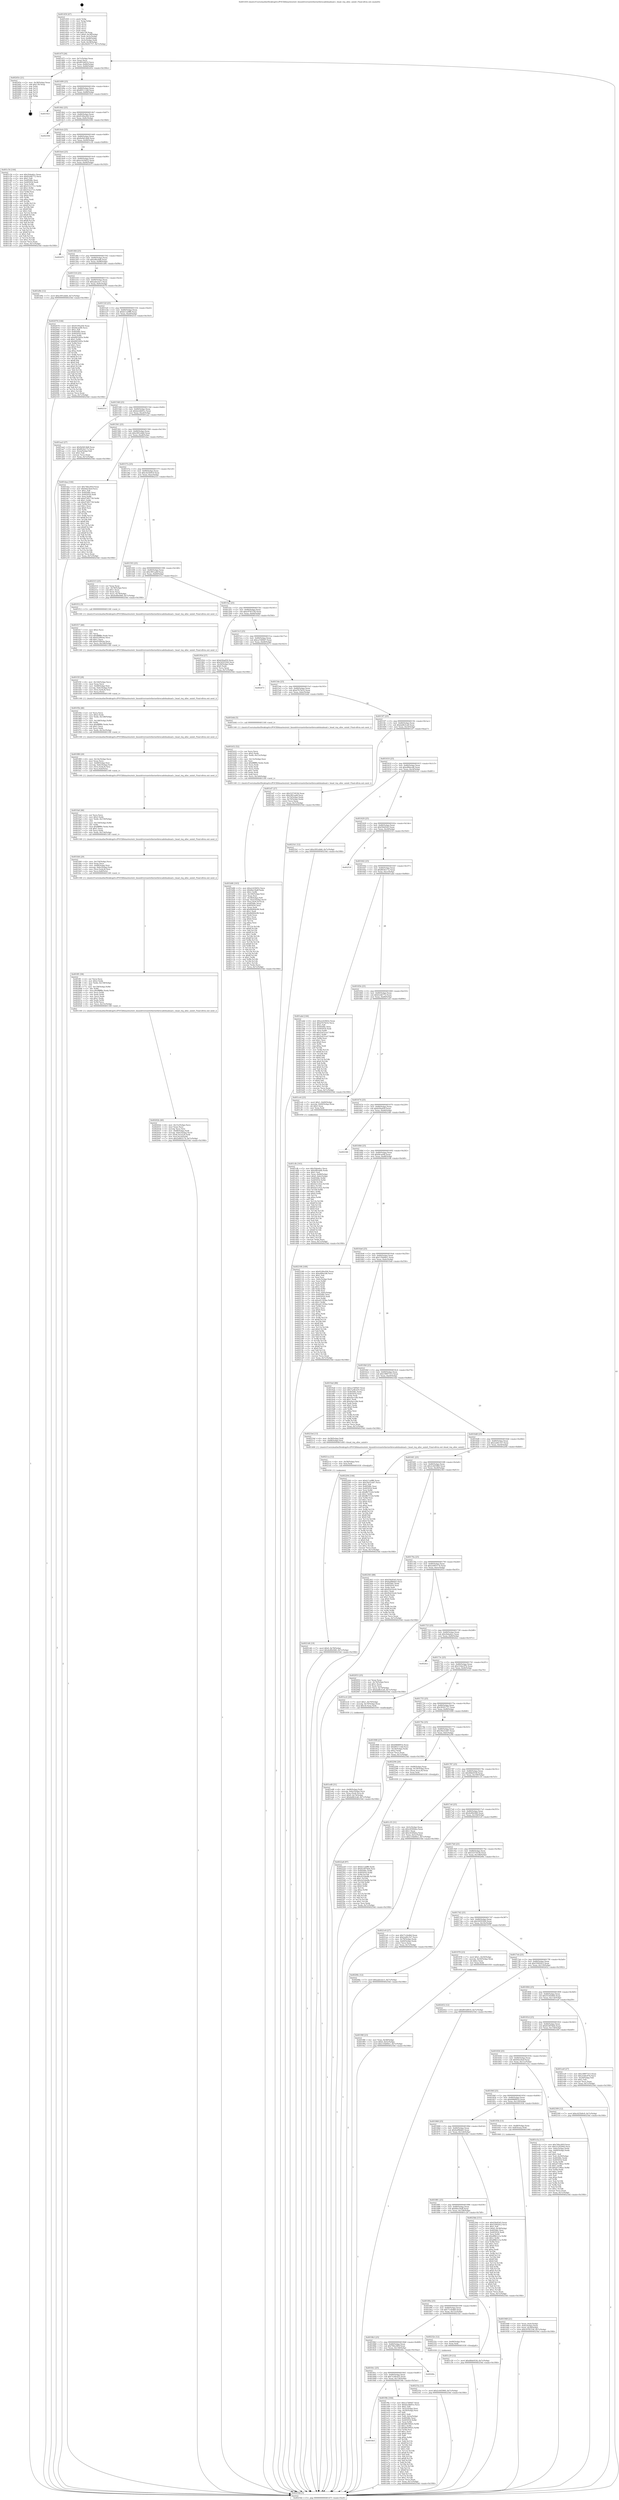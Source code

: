 digraph "0x401450" {
  label = "0x401450 (/mnt/c/Users/mathe/Desktop/tcc/POCII/binaries/extr_linuxdriversnetethernetbrocadebnabnad.c_bnad_rxq_alloc_uninit_Final-ollvm.out::main(0))"
  labelloc = "t"
  node[shape=record]

  Entry [label="",width=0.3,height=0.3,shape=circle,fillcolor=black,style=filled]
  "0x40147f" [label="{
     0x40147f [26]\l
     | [instrs]\l
     &nbsp;&nbsp;0x40147f \<+3\>: mov -0x7c(%rbp),%eax\l
     &nbsp;&nbsp;0x401482 \<+2\>: mov %eax,%ecx\l
     &nbsp;&nbsp;0x401484 \<+6\>: sub $0x801bf010,%ecx\l
     &nbsp;&nbsp;0x40148a \<+3\>: mov %eax,-0x80(%rbp)\l
     &nbsp;&nbsp;0x40148d \<+6\>: mov %ecx,-0x84(%rbp)\l
     &nbsp;&nbsp;0x401493 \<+6\>: je 000000000040245e \<main+0x100e\>\l
  }"]
  "0x40245e" [label="{
     0x40245e [21]\l
     | [instrs]\l
     &nbsp;&nbsp;0x40245e \<+3\>: mov -0x38(%rbp),%eax\l
     &nbsp;&nbsp;0x402461 \<+7\>: add $0x138,%rsp\l
     &nbsp;&nbsp;0x402468 \<+1\>: pop %rbx\l
     &nbsp;&nbsp;0x402469 \<+2\>: pop %r12\l
     &nbsp;&nbsp;0x40246b \<+2\>: pop %r13\l
     &nbsp;&nbsp;0x40246d \<+2\>: pop %r14\l
     &nbsp;&nbsp;0x40246f \<+2\>: pop %r15\l
     &nbsp;&nbsp;0x402471 \<+1\>: pop %rbp\l
     &nbsp;&nbsp;0x402472 \<+1\>: ret\l
  }"]
  "0x401499" [label="{
     0x401499 [25]\l
     | [instrs]\l
     &nbsp;&nbsp;0x401499 \<+5\>: jmp 000000000040149e \<main+0x4e\>\l
     &nbsp;&nbsp;0x40149e \<+3\>: mov -0x80(%rbp),%eax\l
     &nbsp;&nbsp;0x4014a1 \<+5\>: sub $0x8f5111dd,%eax\l
     &nbsp;&nbsp;0x4014a6 \<+6\>: mov %eax,-0x88(%rbp)\l
     &nbsp;&nbsp;0x4014ac \<+6\>: je 0000000000401923 \<main+0x4d3\>\l
  }"]
  Exit [label="",width=0.3,height=0.3,shape=circle,fillcolor=black,style=filled,peripheries=2]
  "0x401923" [label="{
     0x401923\l
  }", style=dashed]
  "0x4014b2" [label="{
     0x4014b2 [25]\l
     | [instrs]\l
     &nbsp;&nbsp;0x4014b2 \<+5\>: jmp 00000000004014b7 \<main+0x67\>\l
     &nbsp;&nbsp;0x4014b7 \<+3\>: mov -0x80(%rbp),%eax\l
     &nbsp;&nbsp;0x4014ba \<+5\>: sub $0x9149a204,%eax\l
     &nbsp;&nbsp;0x4014bf \<+6\>: mov %eax,-0x8c(%rbp)\l
     &nbsp;&nbsp;0x4014c5 \<+6\>: je 0000000000402506 \<main+0x10b6\>\l
  }"]
  "0x40233a" [label="{
     0x40233a [12]\l
     | [instrs]\l
     &nbsp;&nbsp;0x40233a \<+7\>: movl $0x2c445960,-0x7c(%rbp)\l
     &nbsp;&nbsp;0x402341 \<+5\>: jmp 000000000040254d \<main+0x10fd\>\l
  }"]
  "0x402506" [label="{
     0x402506\l
  }", style=dashed]
  "0x4014cb" [label="{
     0x4014cb [25]\l
     | [instrs]\l
     &nbsp;&nbsp;0x4014cb \<+5\>: jmp 00000000004014d0 \<main+0x80\>\l
     &nbsp;&nbsp;0x4014d0 \<+3\>: mov -0x80(%rbp),%eax\l
     &nbsp;&nbsp;0x4014d3 \<+5\>: sub $0x9e9d14b8,%eax\l
     &nbsp;&nbsp;0x4014d8 \<+6\>: mov %eax,-0x90(%rbp)\l
     &nbsp;&nbsp;0x4014de \<+6\>: je 0000000000401c54 \<main+0x804\>\l
  }"]
  "0x4022a8" [label="{
     0x4022a8 [97]\l
     | [instrs]\l
     &nbsp;&nbsp;0x4022a8 \<+5\>: mov $0xb11a0ff6,%edx\l
     &nbsp;&nbsp;0x4022ad \<+5\>: mov $0x63387bb4,%esi\l
     &nbsp;&nbsp;0x4022b2 \<+8\>: mov 0x40506c,%r8d\l
     &nbsp;&nbsp;0x4022ba \<+8\>: mov 0x405054,%r9d\l
     &nbsp;&nbsp;0x4022c2 \<+3\>: mov %r8d,%r10d\l
     &nbsp;&nbsp;0x4022c5 \<+7\>: sub $0xcb32de8b,%r10d\l
     &nbsp;&nbsp;0x4022cc \<+4\>: sub $0x1,%r10d\l
     &nbsp;&nbsp;0x4022d0 \<+7\>: add $0xcb32de8b,%r10d\l
     &nbsp;&nbsp;0x4022d7 \<+4\>: imul %r10d,%r8d\l
     &nbsp;&nbsp;0x4022db \<+4\>: and $0x1,%r8d\l
     &nbsp;&nbsp;0x4022df \<+4\>: cmp $0x0,%r8d\l
     &nbsp;&nbsp;0x4022e3 \<+4\>: sete %r11b\l
     &nbsp;&nbsp;0x4022e7 \<+4\>: cmp $0xa,%r9d\l
     &nbsp;&nbsp;0x4022eb \<+3\>: setl %bl\l
     &nbsp;&nbsp;0x4022ee \<+3\>: mov %r11b,%r14b\l
     &nbsp;&nbsp;0x4022f1 \<+3\>: and %bl,%r14b\l
     &nbsp;&nbsp;0x4022f4 \<+3\>: xor %bl,%r11b\l
     &nbsp;&nbsp;0x4022f7 \<+3\>: or %r11b,%r14b\l
     &nbsp;&nbsp;0x4022fa \<+4\>: test $0x1,%r14b\l
     &nbsp;&nbsp;0x4022fe \<+3\>: cmovne %esi,%edx\l
     &nbsp;&nbsp;0x402301 \<+3\>: mov %edx,-0x7c(%rbp)\l
     &nbsp;&nbsp;0x402304 \<+5\>: jmp 000000000040254d \<main+0x10fd\>\l
  }"]
  "0x401c54" [label="{
     0x401c54 [144]\l
     | [instrs]\l
     &nbsp;&nbsp;0x401c54 \<+5\>: mov $0x2faba6cc,%eax\l
     &nbsp;&nbsp;0x401c59 \<+5\>: mov $0xfcedb772,%ecx\l
     &nbsp;&nbsp;0x401c5e \<+2\>: mov $0x1,%dl\l
     &nbsp;&nbsp;0x401c60 \<+7\>: mov 0x40506c,%esi\l
     &nbsp;&nbsp;0x401c67 \<+7\>: mov 0x405054,%edi\l
     &nbsp;&nbsp;0x401c6e \<+3\>: mov %esi,%r8d\l
     &nbsp;&nbsp;0x401c71 \<+7\>: add $0x512c17c1,%r8d\l
     &nbsp;&nbsp;0x401c78 \<+4\>: sub $0x1,%r8d\l
     &nbsp;&nbsp;0x401c7c \<+7\>: sub $0x512c17c1,%r8d\l
     &nbsp;&nbsp;0x401c83 \<+4\>: imul %r8d,%esi\l
     &nbsp;&nbsp;0x401c87 \<+3\>: and $0x1,%esi\l
     &nbsp;&nbsp;0x401c8a \<+3\>: cmp $0x0,%esi\l
     &nbsp;&nbsp;0x401c8d \<+4\>: sete %r9b\l
     &nbsp;&nbsp;0x401c91 \<+3\>: cmp $0xa,%edi\l
     &nbsp;&nbsp;0x401c94 \<+4\>: setl %r10b\l
     &nbsp;&nbsp;0x401c98 \<+3\>: mov %r9b,%r11b\l
     &nbsp;&nbsp;0x401c9b \<+4\>: xor $0xff,%r11b\l
     &nbsp;&nbsp;0x401c9f \<+3\>: mov %r10b,%bl\l
     &nbsp;&nbsp;0x401ca2 \<+3\>: xor $0xff,%bl\l
     &nbsp;&nbsp;0x401ca5 \<+3\>: xor $0x1,%dl\l
     &nbsp;&nbsp;0x401ca8 \<+3\>: mov %r11b,%r14b\l
     &nbsp;&nbsp;0x401cab \<+4\>: and $0xff,%r14b\l
     &nbsp;&nbsp;0x401caf \<+3\>: and %dl,%r9b\l
     &nbsp;&nbsp;0x401cb2 \<+3\>: mov %bl,%r15b\l
     &nbsp;&nbsp;0x401cb5 \<+4\>: and $0xff,%r15b\l
     &nbsp;&nbsp;0x401cb9 \<+3\>: and %dl,%r10b\l
     &nbsp;&nbsp;0x401cbc \<+3\>: or %r9b,%r14b\l
     &nbsp;&nbsp;0x401cbf \<+3\>: or %r10b,%r15b\l
     &nbsp;&nbsp;0x401cc2 \<+3\>: xor %r15b,%r14b\l
     &nbsp;&nbsp;0x401cc5 \<+3\>: or %bl,%r11b\l
     &nbsp;&nbsp;0x401cc8 \<+4\>: xor $0xff,%r11b\l
     &nbsp;&nbsp;0x401ccc \<+3\>: or $0x1,%dl\l
     &nbsp;&nbsp;0x401ccf \<+3\>: and %dl,%r11b\l
     &nbsp;&nbsp;0x401cd2 \<+3\>: or %r11b,%r14b\l
     &nbsp;&nbsp;0x401cd5 \<+4\>: test $0x1,%r14b\l
     &nbsp;&nbsp;0x401cd9 \<+3\>: cmovne %ecx,%eax\l
     &nbsp;&nbsp;0x401cdc \<+3\>: mov %eax,-0x7c(%rbp)\l
     &nbsp;&nbsp;0x401cdf \<+5\>: jmp 000000000040254d \<main+0x10fd\>\l
  }"]
  "0x4014e4" [label="{
     0x4014e4 [25]\l
     | [instrs]\l
     &nbsp;&nbsp;0x4014e4 \<+5\>: jmp 00000000004014e9 \<main+0x99\>\l
     &nbsp;&nbsp;0x4014e9 \<+3\>: mov -0x80(%rbp),%eax\l
     &nbsp;&nbsp;0x4014ec \<+5\>: sub $0xa1d18452,%eax\l
     &nbsp;&nbsp;0x4014f1 \<+6\>: mov %eax,-0x94(%rbp)\l
     &nbsp;&nbsp;0x4014f7 \<+6\>: je 000000000040247f \<main+0x102f\>\l
  }"]
  "0x4021d6" [label="{
     0x4021d6 [19]\l
     | [instrs]\l
     &nbsp;&nbsp;0x4021d6 \<+7\>: movl $0x0,-0x78(%rbp)\l
     &nbsp;&nbsp;0x4021dd \<+7\>: movl $0x4e80e9d0,-0x7c(%rbp)\l
     &nbsp;&nbsp;0x4021e4 \<+5\>: jmp 000000000040254d \<main+0x10fd\>\l
  }"]
  "0x40247f" [label="{
     0x40247f\l
  }", style=dashed]
  "0x4014fd" [label="{
     0x4014fd [25]\l
     | [instrs]\l
     &nbsp;&nbsp;0x4014fd \<+5\>: jmp 0000000000401502 \<main+0xb2\>\l
     &nbsp;&nbsp;0x401502 \<+3\>: mov -0x80(%rbp),%eax\l
     &nbsp;&nbsp;0x401505 \<+5\>: sub $0xa9fcebfb,%eax\l
     &nbsp;&nbsp;0x40150a \<+6\>: mov %eax,-0x98(%rbp)\l
     &nbsp;&nbsp;0x401510 \<+6\>: je 0000000000401d9e \<main+0x94e\>\l
  }"]
  "0x4021ca" [label="{
     0x4021ca [12]\l
     | [instrs]\l
     &nbsp;&nbsp;0x4021ca \<+4\>: mov -0x58(%rbp),%rsi\l
     &nbsp;&nbsp;0x4021ce \<+3\>: mov %rsi,%rdi\l
     &nbsp;&nbsp;0x4021d1 \<+5\>: call 0000000000401030 \<free@plt\>\l
     | [calls]\l
     &nbsp;&nbsp;0x401030 \{1\} (unknown)\l
  }"]
  "0x401d9e" [label="{
     0x401d9e [12]\l
     | [instrs]\l
     &nbsp;&nbsp;0x401d9e \<+7\>: movl $0xc091ebb6,-0x7c(%rbp)\l
     &nbsp;&nbsp;0x401da5 \<+5\>: jmp 000000000040254d \<main+0x10fd\>\l
  }"]
  "0x401516" [label="{
     0x401516 [25]\l
     | [instrs]\l
     &nbsp;&nbsp;0x401516 \<+5\>: jmp 000000000040151b \<main+0xcb\>\l
     &nbsp;&nbsp;0x40151b \<+3\>: mov -0x80(%rbp),%eax\l
     &nbsp;&nbsp;0x40151e \<+5\>: sub $0xaabceec1,%eax\l
     &nbsp;&nbsp;0x401523 \<+6\>: mov %eax,-0x9c(%rbp)\l
     &nbsp;&nbsp;0x401529 \<+6\>: je 0000000000402078 \<main+0xc28\>\l
  }"]
  "0x40202b" [label="{
     0x40202b [40]\l
     | [instrs]\l
     &nbsp;&nbsp;0x40202b \<+6\>: mov -0x15c(%rbp),%ecx\l
     &nbsp;&nbsp;0x402031 \<+3\>: imul %eax,%ecx\l
     &nbsp;&nbsp;0x402034 \<+3\>: movslq %ecx,%rsi\l
     &nbsp;&nbsp;0x402037 \<+4\>: mov -0x68(%rbp),%rdi\l
     &nbsp;&nbsp;0x40203b \<+4\>: movslq -0x6c(%rbp),%r10\l
     &nbsp;&nbsp;0x40203f \<+4\>: mov (%rdi,%r10,8),%rdi\l
     &nbsp;&nbsp;0x402043 \<+4\>: mov %rsi,0x10(%rdi)\l
     &nbsp;&nbsp;0x402047 \<+7\>: movl $0x2e893174,-0x7c(%rbp)\l
     &nbsp;&nbsp;0x40204e \<+5\>: jmp 000000000040254d \<main+0x10fd\>\l
  }"]
  "0x402078" [label="{
     0x402078 [144]\l
     | [instrs]\l
     &nbsp;&nbsp;0x402078 \<+5\>: mov $0x9149a204,%eax\l
     &nbsp;&nbsp;0x40207d \<+5\>: mov $0xf4cae08,%ecx\l
     &nbsp;&nbsp;0x402082 \<+2\>: mov $0x1,%dl\l
     &nbsp;&nbsp;0x402084 \<+7\>: mov 0x40506c,%esi\l
     &nbsp;&nbsp;0x40208b \<+7\>: mov 0x405054,%edi\l
     &nbsp;&nbsp;0x402092 \<+3\>: mov %esi,%r8d\l
     &nbsp;&nbsp;0x402095 \<+7\>: sub $0x6f03265e,%r8d\l
     &nbsp;&nbsp;0x40209c \<+4\>: sub $0x1,%r8d\l
     &nbsp;&nbsp;0x4020a0 \<+7\>: add $0x6f03265e,%r8d\l
     &nbsp;&nbsp;0x4020a7 \<+4\>: imul %r8d,%esi\l
     &nbsp;&nbsp;0x4020ab \<+3\>: and $0x1,%esi\l
     &nbsp;&nbsp;0x4020ae \<+3\>: cmp $0x0,%esi\l
     &nbsp;&nbsp;0x4020b1 \<+4\>: sete %r9b\l
     &nbsp;&nbsp;0x4020b5 \<+3\>: cmp $0xa,%edi\l
     &nbsp;&nbsp;0x4020b8 \<+4\>: setl %r10b\l
     &nbsp;&nbsp;0x4020bc \<+3\>: mov %r9b,%r11b\l
     &nbsp;&nbsp;0x4020bf \<+4\>: xor $0xff,%r11b\l
     &nbsp;&nbsp;0x4020c3 \<+3\>: mov %r10b,%bl\l
     &nbsp;&nbsp;0x4020c6 \<+3\>: xor $0xff,%bl\l
     &nbsp;&nbsp;0x4020c9 \<+3\>: xor $0x0,%dl\l
     &nbsp;&nbsp;0x4020cc \<+3\>: mov %r11b,%r14b\l
     &nbsp;&nbsp;0x4020cf \<+4\>: and $0x0,%r14b\l
     &nbsp;&nbsp;0x4020d3 \<+3\>: and %dl,%r9b\l
     &nbsp;&nbsp;0x4020d6 \<+3\>: mov %bl,%r15b\l
     &nbsp;&nbsp;0x4020d9 \<+4\>: and $0x0,%r15b\l
     &nbsp;&nbsp;0x4020dd \<+3\>: and %dl,%r10b\l
     &nbsp;&nbsp;0x4020e0 \<+3\>: or %r9b,%r14b\l
     &nbsp;&nbsp;0x4020e3 \<+3\>: or %r10b,%r15b\l
     &nbsp;&nbsp;0x4020e6 \<+3\>: xor %r15b,%r14b\l
     &nbsp;&nbsp;0x4020e9 \<+3\>: or %bl,%r11b\l
     &nbsp;&nbsp;0x4020ec \<+4\>: xor $0xff,%r11b\l
     &nbsp;&nbsp;0x4020f0 \<+3\>: or $0x0,%dl\l
     &nbsp;&nbsp;0x4020f3 \<+3\>: and %dl,%r11b\l
     &nbsp;&nbsp;0x4020f6 \<+3\>: or %r11b,%r14b\l
     &nbsp;&nbsp;0x4020f9 \<+4\>: test $0x1,%r14b\l
     &nbsp;&nbsp;0x4020fd \<+3\>: cmovne %ecx,%eax\l
     &nbsp;&nbsp;0x402100 \<+3\>: mov %eax,-0x7c(%rbp)\l
     &nbsp;&nbsp;0x402103 \<+5\>: jmp 000000000040254d \<main+0x10fd\>\l
  }"]
  "0x40152f" [label="{
     0x40152f [25]\l
     | [instrs]\l
     &nbsp;&nbsp;0x40152f \<+5\>: jmp 0000000000401534 \<main+0xe4\>\l
     &nbsp;&nbsp;0x401534 \<+3\>: mov -0x80(%rbp),%eax\l
     &nbsp;&nbsp;0x401537 \<+5\>: sub $0xb11a0ff6,%eax\l
     &nbsp;&nbsp;0x40153c \<+6\>: mov %eax,-0xa0(%rbp)\l
     &nbsp;&nbsp;0x401542 \<+6\>: je 000000000040251f \<main+0x10cf\>\l
  }"]
  "0x401ff1" [label="{
     0x401ff1 [58]\l
     | [instrs]\l
     &nbsp;&nbsp;0x401ff1 \<+2\>: xor %ecx,%ecx\l
     &nbsp;&nbsp;0x401ff3 \<+5\>: mov $0x2,%edx\l
     &nbsp;&nbsp;0x401ff8 \<+6\>: mov %edx,-0x158(%rbp)\l
     &nbsp;&nbsp;0x401ffe \<+1\>: cltd\l
     &nbsp;&nbsp;0x401fff \<+7\>: mov -0x158(%rbp),%r8d\l
     &nbsp;&nbsp;0x402006 \<+3\>: idiv %r8d\l
     &nbsp;&nbsp;0x402009 \<+6\>: imul $0xfffffffe,%edx,%edx\l
     &nbsp;&nbsp;0x40200f \<+3\>: mov %ecx,%r9d\l
     &nbsp;&nbsp;0x402012 \<+3\>: sub %edx,%r9d\l
     &nbsp;&nbsp;0x402015 \<+2\>: mov %ecx,%edx\l
     &nbsp;&nbsp;0x402017 \<+3\>: sub $0x1,%edx\l
     &nbsp;&nbsp;0x40201a \<+3\>: add %edx,%r9d\l
     &nbsp;&nbsp;0x40201d \<+3\>: sub %r9d,%ecx\l
     &nbsp;&nbsp;0x402020 \<+6\>: mov %ecx,-0x15c(%rbp)\l
     &nbsp;&nbsp;0x402026 \<+5\>: call 0000000000401160 \<next_i\>\l
     | [calls]\l
     &nbsp;&nbsp;0x401160 \{1\} (/mnt/c/Users/mathe/Desktop/tcc/POCII/binaries/extr_linuxdriversnetethernetbrocadebnabnad.c_bnad_rxq_alloc_uninit_Final-ollvm.out::next_i)\l
  }"]
  "0x40251f" [label="{
     0x40251f\l
  }", style=dashed]
  "0x401548" [label="{
     0x401548 [25]\l
     | [instrs]\l
     &nbsp;&nbsp;0x401548 \<+5\>: jmp 000000000040154d \<main+0xfd\>\l
     &nbsp;&nbsp;0x40154d \<+3\>: mov -0x80(%rbp),%eax\l
     &nbsp;&nbsp;0x401550 \<+5\>: sub $0xbe2db91e,%eax\l
     &nbsp;&nbsp;0x401555 \<+6\>: mov %eax,-0xa4(%rbp)\l
     &nbsp;&nbsp;0x40155b \<+6\>: je 0000000000401aa2 \<main+0x652\>\l
  }"]
  "0x401fd4" [label="{
     0x401fd4 [29]\l
     | [instrs]\l
     &nbsp;&nbsp;0x401fd4 \<+6\>: mov -0x154(%rbp),%ecx\l
     &nbsp;&nbsp;0x401fda \<+3\>: imul %eax,%ecx\l
     &nbsp;&nbsp;0x401fdd \<+4\>: mov -0x68(%rbp),%rsi\l
     &nbsp;&nbsp;0x401fe1 \<+4\>: movslq -0x6c(%rbp),%rdi\l
     &nbsp;&nbsp;0x401fe5 \<+4\>: mov (%rsi,%rdi,8),%rsi\l
     &nbsp;&nbsp;0x401fe9 \<+3\>: mov %ecx,0x8(%rsi)\l
     &nbsp;&nbsp;0x401fec \<+5\>: call 0000000000401160 \<next_i\>\l
     | [calls]\l
     &nbsp;&nbsp;0x401160 \{1\} (/mnt/c/Users/mathe/Desktop/tcc/POCII/binaries/extr_linuxdriversnetethernetbrocadebnabnad.c_bnad_rxq_alloc_uninit_Final-ollvm.out::next_i)\l
  }"]
  "0x401aa2" [label="{
     0x401aa2 [27]\l
     | [instrs]\l
     &nbsp;&nbsp;0x401aa2 \<+5\>: mov $0x9e9d14b8,%eax\l
     &nbsp;&nbsp;0x401aa7 \<+5\>: mov $0xf816e172,%ecx\l
     &nbsp;&nbsp;0x401aac \<+3\>: mov -0x2a(%rbp),%dl\l
     &nbsp;&nbsp;0x401aaf \<+3\>: test $0x1,%dl\l
     &nbsp;&nbsp;0x401ab2 \<+3\>: cmovne %ecx,%eax\l
     &nbsp;&nbsp;0x401ab5 \<+3\>: mov %eax,-0x7c(%rbp)\l
     &nbsp;&nbsp;0x401ab8 \<+5\>: jmp 000000000040254d \<main+0x10fd\>\l
  }"]
  "0x401561" [label="{
     0x401561 [25]\l
     | [instrs]\l
     &nbsp;&nbsp;0x401561 \<+5\>: jmp 0000000000401566 \<main+0x116\>\l
     &nbsp;&nbsp;0x401566 \<+3\>: mov -0x80(%rbp),%eax\l
     &nbsp;&nbsp;0x401569 \<+5\>: sub $0xc091ebb6,%eax\l
     &nbsp;&nbsp;0x40156e \<+6\>: mov %eax,-0xa8(%rbp)\l
     &nbsp;&nbsp;0x401574 \<+6\>: je 0000000000401daa \<main+0x95a\>\l
  }"]
  "0x401fa6" [label="{
     0x401fa6 [46]\l
     | [instrs]\l
     &nbsp;&nbsp;0x401fa6 \<+2\>: xor %ecx,%ecx\l
     &nbsp;&nbsp;0x401fa8 \<+5\>: mov $0x2,%edx\l
     &nbsp;&nbsp;0x401fad \<+6\>: mov %edx,-0x150(%rbp)\l
     &nbsp;&nbsp;0x401fb3 \<+1\>: cltd\l
     &nbsp;&nbsp;0x401fb4 \<+7\>: mov -0x150(%rbp),%r8d\l
     &nbsp;&nbsp;0x401fbb \<+3\>: idiv %r8d\l
     &nbsp;&nbsp;0x401fbe \<+6\>: imul $0xfffffffe,%edx,%edx\l
     &nbsp;&nbsp;0x401fc4 \<+3\>: sub $0x1,%ecx\l
     &nbsp;&nbsp;0x401fc7 \<+2\>: sub %ecx,%edx\l
     &nbsp;&nbsp;0x401fc9 \<+6\>: mov %edx,-0x154(%rbp)\l
     &nbsp;&nbsp;0x401fcf \<+5\>: call 0000000000401160 \<next_i\>\l
     | [calls]\l
     &nbsp;&nbsp;0x401160 \{1\} (/mnt/c/Users/mathe/Desktop/tcc/POCII/binaries/extr_linuxdriversnetethernetbrocadebnabnad.c_bnad_rxq_alloc_uninit_Final-ollvm.out::next_i)\l
  }"]
  "0x401daa" [label="{
     0x401daa [144]\l
     | [instrs]\l
     &nbsp;&nbsp;0x401daa \<+5\>: mov $0x766a385f,%eax\l
     &nbsp;&nbsp;0x401daf \<+5\>: mov $0x642cfeef,%ecx\l
     &nbsp;&nbsp;0x401db4 \<+2\>: mov $0x1,%dl\l
     &nbsp;&nbsp;0x401db6 \<+7\>: mov 0x40506c,%esi\l
     &nbsp;&nbsp;0x401dbd \<+7\>: mov 0x405054,%edi\l
     &nbsp;&nbsp;0x401dc4 \<+3\>: mov %esi,%r8d\l
     &nbsp;&nbsp;0x401dc7 \<+7\>: add $0x47d91739,%r8d\l
     &nbsp;&nbsp;0x401dce \<+4\>: sub $0x1,%r8d\l
     &nbsp;&nbsp;0x401dd2 \<+7\>: sub $0x47d91739,%r8d\l
     &nbsp;&nbsp;0x401dd9 \<+4\>: imul %r8d,%esi\l
     &nbsp;&nbsp;0x401ddd \<+3\>: and $0x1,%esi\l
     &nbsp;&nbsp;0x401de0 \<+3\>: cmp $0x0,%esi\l
     &nbsp;&nbsp;0x401de3 \<+4\>: sete %r9b\l
     &nbsp;&nbsp;0x401de7 \<+3\>: cmp $0xa,%edi\l
     &nbsp;&nbsp;0x401dea \<+4\>: setl %r10b\l
     &nbsp;&nbsp;0x401dee \<+3\>: mov %r9b,%r11b\l
     &nbsp;&nbsp;0x401df1 \<+4\>: xor $0xff,%r11b\l
     &nbsp;&nbsp;0x401df5 \<+3\>: mov %r10b,%bl\l
     &nbsp;&nbsp;0x401df8 \<+3\>: xor $0xff,%bl\l
     &nbsp;&nbsp;0x401dfb \<+3\>: xor $0x1,%dl\l
     &nbsp;&nbsp;0x401dfe \<+3\>: mov %r11b,%r14b\l
     &nbsp;&nbsp;0x401e01 \<+4\>: and $0xff,%r14b\l
     &nbsp;&nbsp;0x401e05 \<+3\>: and %dl,%r9b\l
     &nbsp;&nbsp;0x401e08 \<+3\>: mov %bl,%r15b\l
     &nbsp;&nbsp;0x401e0b \<+4\>: and $0xff,%r15b\l
     &nbsp;&nbsp;0x401e0f \<+3\>: and %dl,%r10b\l
     &nbsp;&nbsp;0x401e12 \<+3\>: or %r9b,%r14b\l
     &nbsp;&nbsp;0x401e15 \<+3\>: or %r10b,%r15b\l
     &nbsp;&nbsp;0x401e18 \<+3\>: xor %r15b,%r14b\l
     &nbsp;&nbsp;0x401e1b \<+3\>: or %bl,%r11b\l
     &nbsp;&nbsp;0x401e1e \<+4\>: xor $0xff,%r11b\l
     &nbsp;&nbsp;0x401e22 \<+3\>: or $0x1,%dl\l
     &nbsp;&nbsp;0x401e25 \<+3\>: and %dl,%r11b\l
     &nbsp;&nbsp;0x401e28 \<+3\>: or %r11b,%r14b\l
     &nbsp;&nbsp;0x401e2b \<+4\>: test $0x1,%r14b\l
     &nbsp;&nbsp;0x401e2f \<+3\>: cmovne %ecx,%eax\l
     &nbsp;&nbsp;0x401e32 \<+3\>: mov %eax,-0x7c(%rbp)\l
     &nbsp;&nbsp;0x401e35 \<+5\>: jmp 000000000040254d \<main+0x10fd\>\l
  }"]
  "0x40157a" [label="{
     0x40157a [25]\l
     | [instrs]\l
     &nbsp;&nbsp;0x40157a \<+5\>: jmp 000000000040157f \<main+0x12f\>\l
     &nbsp;&nbsp;0x40157f \<+3\>: mov -0x80(%rbp),%eax\l
     &nbsp;&nbsp;0x401582 \<+5\>: sub $0xc425b9c9,%eax\l
     &nbsp;&nbsp;0x401587 \<+6\>: mov %eax,-0xac(%rbp)\l
     &nbsp;&nbsp;0x40158d \<+6\>: je 0000000000402315 \<main+0xec5\>\l
  }"]
  "0x401f89" [label="{
     0x401f89 [29]\l
     | [instrs]\l
     &nbsp;&nbsp;0x401f89 \<+6\>: mov -0x14c(%rbp),%ecx\l
     &nbsp;&nbsp;0x401f8f \<+3\>: imul %eax,%ecx\l
     &nbsp;&nbsp;0x401f92 \<+4\>: mov -0x68(%rbp),%rsi\l
     &nbsp;&nbsp;0x401f96 \<+4\>: movslq -0x6c(%rbp),%rdi\l
     &nbsp;&nbsp;0x401f9a \<+4\>: mov (%rsi,%rdi,8),%rsi\l
     &nbsp;&nbsp;0x401f9e \<+3\>: mov %ecx,0x4(%rsi)\l
     &nbsp;&nbsp;0x401fa1 \<+5\>: call 0000000000401160 \<next_i\>\l
     | [calls]\l
     &nbsp;&nbsp;0x401160 \{1\} (/mnt/c/Users/mathe/Desktop/tcc/POCII/binaries/extr_linuxdriversnetethernetbrocadebnabnad.c_bnad_rxq_alloc_uninit_Final-ollvm.out::next_i)\l
  }"]
  "0x402315" [label="{
     0x402315 [25]\l
     | [instrs]\l
     &nbsp;&nbsp;0x402315 \<+2\>: xor %eax,%eax\l
     &nbsp;&nbsp;0x402317 \<+3\>: mov -0x78(%rbp),%ecx\l
     &nbsp;&nbsp;0x40231a \<+3\>: sub $0x1,%eax\l
     &nbsp;&nbsp;0x40231d \<+2\>: sub %eax,%ecx\l
     &nbsp;&nbsp;0x40231f \<+3\>: mov %ecx,-0x78(%rbp)\l
     &nbsp;&nbsp;0x402322 \<+7\>: movl $0x4e80e9d0,-0x7c(%rbp)\l
     &nbsp;&nbsp;0x402329 \<+5\>: jmp 000000000040254d \<main+0x10fd\>\l
  }"]
  "0x401593" [label="{
     0x401593 [25]\l
     | [instrs]\l
     &nbsp;&nbsp;0x401593 \<+5\>: jmp 0000000000401598 \<main+0x148\>\l
     &nbsp;&nbsp;0x401598 \<+3\>: mov -0x80(%rbp),%eax\l
     &nbsp;&nbsp;0x40159b \<+5\>: sub $0xc901aa6f,%eax\l
     &nbsp;&nbsp;0x4015a0 \<+6\>: mov %eax,-0xb0(%rbp)\l
     &nbsp;&nbsp;0x4015a6 \<+6\>: je 0000000000401f12 \<main+0xac2\>\l
  }"]
  "0x401f5b" [label="{
     0x401f5b [46]\l
     | [instrs]\l
     &nbsp;&nbsp;0x401f5b \<+2\>: xor %ecx,%ecx\l
     &nbsp;&nbsp;0x401f5d \<+5\>: mov $0x2,%edx\l
     &nbsp;&nbsp;0x401f62 \<+6\>: mov %edx,-0x148(%rbp)\l
     &nbsp;&nbsp;0x401f68 \<+1\>: cltd\l
     &nbsp;&nbsp;0x401f69 \<+7\>: mov -0x148(%rbp),%r8d\l
     &nbsp;&nbsp;0x401f70 \<+3\>: idiv %r8d\l
     &nbsp;&nbsp;0x401f73 \<+6\>: imul $0xfffffffe,%edx,%edx\l
     &nbsp;&nbsp;0x401f79 \<+3\>: sub $0x1,%ecx\l
     &nbsp;&nbsp;0x401f7c \<+2\>: sub %ecx,%edx\l
     &nbsp;&nbsp;0x401f7e \<+6\>: mov %edx,-0x14c(%rbp)\l
     &nbsp;&nbsp;0x401f84 \<+5\>: call 0000000000401160 \<next_i\>\l
     | [calls]\l
     &nbsp;&nbsp;0x401160 \{1\} (/mnt/c/Users/mathe/Desktop/tcc/POCII/binaries/extr_linuxdriversnetethernetbrocadebnabnad.c_bnad_rxq_alloc_uninit_Final-ollvm.out::next_i)\l
  }"]
  "0x401f12" [label="{
     0x401f12 [5]\l
     | [instrs]\l
     &nbsp;&nbsp;0x401f12 \<+5\>: call 0000000000401160 \<next_i\>\l
     | [calls]\l
     &nbsp;&nbsp;0x401160 \{1\} (/mnt/c/Users/mathe/Desktop/tcc/POCII/binaries/extr_linuxdriversnetethernetbrocadebnabnad.c_bnad_rxq_alloc_uninit_Final-ollvm.out::next_i)\l
  }"]
  "0x4015ac" [label="{
     0x4015ac [25]\l
     | [instrs]\l
     &nbsp;&nbsp;0x4015ac \<+5\>: jmp 00000000004015b1 \<main+0x161\>\l
     &nbsp;&nbsp;0x4015b1 \<+3\>: mov -0x80(%rbp),%eax\l
     &nbsp;&nbsp;0x4015b4 \<+5\>: sub $0xc9781536,%eax\l
     &nbsp;&nbsp;0x4015b9 \<+6\>: mov %eax,-0xb4(%rbp)\l
     &nbsp;&nbsp;0x4015bf \<+6\>: je 000000000040195d \<main+0x50d\>\l
  }"]
  "0x401f3f" [label="{
     0x401f3f [28]\l
     | [instrs]\l
     &nbsp;&nbsp;0x401f3f \<+6\>: mov -0x144(%rbp),%ecx\l
     &nbsp;&nbsp;0x401f45 \<+3\>: imul %eax,%ecx\l
     &nbsp;&nbsp;0x401f48 \<+4\>: mov -0x68(%rbp),%rsi\l
     &nbsp;&nbsp;0x401f4c \<+4\>: movslq -0x6c(%rbp),%rdi\l
     &nbsp;&nbsp;0x401f50 \<+4\>: mov (%rsi,%rdi,8),%rsi\l
     &nbsp;&nbsp;0x401f54 \<+2\>: mov %ecx,(%rsi)\l
     &nbsp;&nbsp;0x401f56 \<+5\>: call 0000000000401160 \<next_i\>\l
     | [calls]\l
     &nbsp;&nbsp;0x401160 \{1\} (/mnt/c/Users/mathe/Desktop/tcc/POCII/binaries/extr_linuxdriversnetethernetbrocadebnabnad.c_bnad_rxq_alloc_uninit_Final-ollvm.out::next_i)\l
  }"]
  "0x40195d" [label="{
     0x40195d [27]\l
     | [instrs]\l
     &nbsp;&nbsp;0x40195d \<+5\>: mov $0xb50ad59,%eax\l
     &nbsp;&nbsp;0x401962 \<+5\>: mov $0x545f1926,%ecx\l
     &nbsp;&nbsp;0x401967 \<+3\>: mov -0x30(%rbp),%edx\l
     &nbsp;&nbsp;0x40196a \<+3\>: cmp $0x0,%edx\l
     &nbsp;&nbsp;0x40196d \<+3\>: cmove %ecx,%eax\l
     &nbsp;&nbsp;0x401970 \<+3\>: mov %eax,-0x7c(%rbp)\l
     &nbsp;&nbsp;0x401973 \<+5\>: jmp 000000000040254d \<main+0x10fd\>\l
  }"]
  "0x4015c5" [label="{
     0x4015c5 [25]\l
     | [instrs]\l
     &nbsp;&nbsp;0x4015c5 \<+5\>: jmp 00000000004015ca \<main+0x17a\>\l
     &nbsp;&nbsp;0x4015ca \<+3\>: mov -0x80(%rbp),%eax\l
     &nbsp;&nbsp;0x4015cd \<+5\>: sub $0xca7d00d7,%eax\l
     &nbsp;&nbsp;0x4015d2 \<+6\>: mov %eax,-0xb8(%rbp)\l
     &nbsp;&nbsp;0x4015d8 \<+6\>: je 0000000000402473 \<main+0x1023\>\l
  }"]
  "0x401f17" [label="{
     0x401f17 [40]\l
     | [instrs]\l
     &nbsp;&nbsp;0x401f17 \<+5\>: mov $0x2,%ecx\l
     &nbsp;&nbsp;0x401f1c \<+1\>: cltd\l
     &nbsp;&nbsp;0x401f1d \<+2\>: idiv %ecx\l
     &nbsp;&nbsp;0x401f1f \<+6\>: imul $0xfffffffe,%edx,%ecx\l
     &nbsp;&nbsp;0x401f25 \<+6\>: sub $0x433f9cba,%ecx\l
     &nbsp;&nbsp;0x401f2b \<+3\>: add $0x1,%ecx\l
     &nbsp;&nbsp;0x401f2e \<+6\>: add $0x433f9cba,%ecx\l
     &nbsp;&nbsp;0x401f34 \<+6\>: mov %ecx,-0x144(%rbp)\l
     &nbsp;&nbsp;0x401f3a \<+5\>: call 0000000000401160 \<next_i\>\l
     | [calls]\l
     &nbsp;&nbsp;0x401160 \{1\} (/mnt/c/Users/mathe/Desktop/tcc/POCII/binaries/extr_linuxdriversnetethernetbrocadebnabnad.c_bnad_rxq_alloc_uninit_Final-ollvm.out::next_i)\l
  }"]
  "0x402473" [label="{
     0x402473\l
  }", style=dashed]
  "0x4015de" [label="{
     0x4015de [25]\l
     | [instrs]\l
     &nbsp;&nbsp;0x4015de \<+5\>: jmp 00000000004015e3 \<main+0x193\>\l
     &nbsp;&nbsp;0x4015e3 \<+3\>: mov -0x80(%rbp),%eax\l
     &nbsp;&nbsp;0x4015e6 \<+5\>: sub $0xd7b7fe52,%eax\l
     &nbsp;&nbsp;0x4015eb \<+6\>: mov %eax,-0xbc(%rbp)\l
     &nbsp;&nbsp;0x4015f1 \<+6\>: je 0000000000401b4d \<main+0x6fd\>\l
  }"]
  "0x401ed8" [label="{
     0x401ed8 [31]\l
     | [instrs]\l
     &nbsp;&nbsp;0x401ed8 \<+4\>: mov -0x68(%rbp),%rdi\l
     &nbsp;&nbsp;0x401edc \<+4\>: movslq -0x6c(%rbp),%rcx\l
     &nbsp;&nbsp;0x401ee0 \<+4\>: mov %rax,(%rdi,%rcx,8)\l
     &nbsp;&nbsp;0x401ee4 \<+7\>: movl $0x0,-0x74(%rbp)\l
     &nbsp;&nbsp;0x401eeb \<+7\>: movl $0xda8b3ca8,-0x7c(%rbp)\l
     &nbsp;&nbsp;0x401ef2 \<+5\>: jmp 000000000040254d \<main+0x10fd\>\l
  }"]
  "0x401b4d" [label="{
     0x401b4d [5]\l
     | [instrs]\l
     &nbsp;&nbsp;0x401b4d \<+5\>: call 0000000000401160 \<next_i\>\l
     | [calls]\l
     &nbsp;&nbsp;0x401160 \{1\} (/mnt/c/Users/mathe/Desktop/tcc/POCII/binaries/extr_linuxdriversnetethernetbrocadebnabnad.c_bnad_rxq_alloc_uninit_Final-ollvm.out::next_i)\l
  }"]
  "0x4015f7" [label="{
     0x4015f7 [25]\l
     | [instrs]\l
     &nbsp;&nbsp;0x4015f7 \<+5\>: jmp 00000000004015fc \<main+0x1ac\>\l
     &nbsp;&nbsp;0x4015fc \<+3\>: mov -0x80(%rbp),%eax\l
     &nbsp;&nbsp;0x4015ff \<+5\>: sub $0xda8b3ca8,%eax\l
     &nbsp;&nbsp;0x401604 \<+6\>: mov %eax,-0xc0(%rbp)\l
     &nbsp;&nbsp;0x40160a \<+6\>: je 0000000000401ef7 \<main+0xaa7\>\l
  }"]
  "0x401cfb" [label="{
     0x401cfb [163]\l
     | [instrs]\l
     &nbsp;&nbsp;0x401cfb \<+5\>: mov $0x2faba6cc,%ecx\l
     &nbsp;&nbsp;0x401d00 \<+5\>: mov $0xa9fcebfb,%edx\l
     &nbsp;&nbsp;0x401d05 \<+3\>: mov $0x1,%sil\l
     &nbsp;&nbsp;0x401d08 \<+4\>: mov %rax,-0x68(%rbp)\l
     &nbsp;&nbsp;0x401d0c \<+7\>: movl $0x0,-0x6c(%rbp)\l
     &nbsp;&nbsp;0x401d13 \<+8\>: mov 0x40506c,%r8d\l
     &nbsp;&nbsp;0x401d1b \<+8\>: mov 0x405054,%r9d\l
     &nbsp;&nbsp;0x401d23 \<+3\>: mov %r8d,%r10d\l
     &nbsp;&nbsp;0x401d26 \<+7\>: sub $0xf2e1c022,%r10d\l
     &nbsp;&nbsp;0x401d2d \<+4\>: sub $0x1,%r10d\l
     &nbsp;&nbsp;0x401d31 \<+7\>: add $0xf2e1c022,%r10d\l
     &nbsp;&nbsp;0x401d38 \<+4\>: imul %r10d,%r8d\l
     &nbsp;&nbsp;0x401d3c \<+4\>: and $0x1,%r8d\l
     &nbsp;&nbsp;0x401d40 \<+4\>: cmp $0x0,%r8d\l
     &nbsp;&nbsp;0x401d44 \<+4\>: sete %r11b\l
     &nbsp;&nbsp;0x401d48 \<+4\>: cmp $0xa,%r9d\l
     &nbsp;&nbsp;0x401d4c \<+3\>: setl %bl\l
     &nbsp;&nbsp;0x401d4f \<+3\>: mov %r11b,%r14b\l
     &nbsp;&nbsp;0x401d52 \<+4\>: xor $0xff,%r14b\l
     &nbsp;&nbsp;0x401d56 \<+3\>: mov %bl,%r15b\l
     &nbsp;&nbsp;0x401d59 \<+4\>: xor $0xff,%r15b\l
     &nbsp;&nbsp;0x401d5d \<+4\>: xor $0x0,%sil\l
     &nbsp;&nbsp;0x401d61 \<+3\>: mov %r14b,%r12b\l
     &nbsp;&nbsp;0x401d64 \<+4\>: and $0x0,%r12b\l
     &nbsp;&nbsp;0x401d68 \<+3\>: and %sil,%r11b\l
     &nbsp;&nbsp;0x401d6b \<+3\>: mov %r15b,%r13b\l
     &nbsp;&nbsp;0x401d6e \<+4\>: and $0x0,%r13b\l
     &nbsp;&nbsp;0x401d72 \<+3\>: and %sil,%bl\l
     &nbsp;&nbsp;0x401d75 \<+3\>: or %r11b,%r12b\l
     &nbsp;&nbsp;0x401d78 \<+3\>: or %bl,%r13b\l
     &nbsp;&nbsp;0x401d7b \<+3\>: xor %r13b,%r12b\l
     &nbsp;&nbsp;0x401d7e \<+3\>: or %r15b,%r14b\l
     &nbsp;&nbsp;0x401d81 \<+4\>: xor $0xff,%r14b\l
     &nbsp;&nbsp;0x401d85 \<+4\>: or $0x0,%sil\l
     &nbsp;&nbsp;0x401d89 \<+3\>: and %sil,%r14b\l
     &nbsp;&nbsp;0x401d8c \<+3\>: or %r14b,%r12b\l
     &nbsp;&nbsp;0x401d8f \<+4\>: test $0x1,%r12b\l
     &nbsp;&nbsp;0x401d93 \<+3\>: cmovne %edx,%ecx\l
     &nbsp;&nbsp;0x401d96 \<+3\>: mov %ecx,-0x7c(%rbp)\l
     &nbsp;&nbsp;0x401d99 \<+5\>: jmp 000000000040254d \<main+0x10fd\>\l
  }"]
  "0x401ef7" [label="{
     0x401ef7 [27]\l
     | [instrs]\l
     &nbsp;&nbsp;0x401ef7 \<+5\>: mov $0x5257d536,%eax\l
     &nbsp;&nbsp;0x401efc \<+5\>: mov $0xc901aa6f,%ecx\l
     &nbsp;&nbsp;0x401f01 \<+3\>: mov -0x74(%rbp),%edx\l
     &nbsp;&nbsp;0x401f04 \<+3\>: cmp -0x70(%rbp),%edx\l
     &nbsp;&nbsp;0x401f07 \<+3\>: cmovl %ecx,%eax\l
     &nbsp;&nbsp;0x401f0a \<+3\>: mov %eax,-0x7c(%rbp)\l
     &nbsp;&nbsp;0x401f0d \<+5\>: jmp 000000000040254d \<main+0x10fd\>\l
  }"]
  "0x401610" [label="{
     0x401610 [25]\l
     | [instrs]\l
     &nbsp;&nbsp;0x401610 \<+5\>: jmp 0000000000401615 \<main+0x1c5\>\l
     &nbsp;&nbsp;0x401615 \<+3\>: mov -0x80(%rbp),%eax\l
     &nbsp;&nbsp;0x401618 \<+5\>: sub $0xef84ecd6,%eax\l
     &nbsp;&nbsp;0x40161d \<+6\>: mov %eax,-0xc4(%rbp)\l
     &nbsp;&nbsp;0x401623 \<+6\>: je 00000000004021b1 \<main+0xd61\>\l
  }"]
  "0x401b86" [label="{
     0x401b86 [163]\l
     | [instrs]\l
     &nbsp;&nbsp;0x401b86 \<+5\>: mov $0xa1d18452,%ecx\l
     &nbsp;&nbsp;0x401b8b \<+5\>: mov $0x6be18aff,%edx\l
     &nbsp;&nbsp;0x401b90 \<+3\>: mov $0x1,%r8b\l
     &nbsp;&nbsp;0x401b93 \<+6\>: mov -0x140(%rbp),%esi\l
     &nbsp;&nbsp;0x401b99 \<+3\>: imul %eax,%esi\l
     &nbsp;&nbsp;0x401b9c \<+4\>: mov -0x58(%rbp),%r9\l
     &nbsp;&nbsp;0x401ba0 \<+4\>: movslq -0x5c(%rbp),%r10\l
     &nbsp;&nbsp;0x401ba4 \<+4\>: mov %esi,(%r9,%r10,4)\l
     &nbsp;&nbsp;0x401ba8 \<+7\>: mov 0x40506c,%eax\l
     &nbsp;&nbsp;0x401baf \<+7\>: mov 0x405054,%esi\l
     &nbsp;&nbsp;0x401bb6 \<+2\>: mov %eax,%edi\l
     &nbsp;&nbsp;0x401bb8 \<+6\>: add $0x6b064e96,%edi\l
     &nbsp;&nbsp;0x401bbe \<+3\>: sub $0x1,%edi\l
     &nbsp;&nbsp;0x401bc1 \<+6\>: sub $0x6b064e96,%edi\l
     &nbsp;&nbsp;0x401bc7 \<+3\>: imul %edi,%eax\l
     &nbsp;&nbsp;0x401bca \<+3\>: and $0x1,%eax\l
     &nbsp;&nbsp;0x401bcd \<+3\>: cmp $0x0,%eax\l
     &nbsp;&nbsp;0x401bd0 \<+4\>: sete %r11b\l
     &nbsp;&nbsp;0x401bd4 \<+3\>: cmp $0xa,%esi\l
     &nbsp;&nbsp;0x401bd7 \<+3\>: setl %bl\l
     &nbsp;&nbsp;0x401bda \<+3\>: mov %r11b,%r14b\l
     &nbsp;&nbsp;0x401bdd \<+4\>: xor $0xff,%r14b\l
     &nbsp;&nbsp;0x401be1 \<+3\>: mov %bl,%r15b\l
     &nbsp;&nbsp;0x401be4 \<+4\>: xor $0xff,%r15b\l
     &nbsp;&nbsp;0x401be8 \<+4\>: xor $0x1,%r8b\l
     &nbsp;&nbsp;0x401bec \<+3\>: mov %r14b,%r12b\l
     &nbsp;&nbsp;0x401bef \<+4\>: and $0xff,%r12b\l
     &nbsp;&nbsp;0x401bf3 \<+3\>: and %r8b,%r11b\l
     &nbsp;&nbsp;0x401bf6 \<+3\>: mov %r15b,%r13b\l
     &nbsp;&nbsp;0x401bf9 \<+4\>: and $0xff,%r13b\l
     &nbsp;&nbsp;0x401bfd \<+3\>: and %r8b,%bl\l
     &nbsp;&nbsp;0x401c00 \<+3\>: or %r11b,%r12b\l
     &nbsp;&nbsp;0x401c03 \<+3\>: or %bl,%r13b\l
     &nbsp;&nbsp;0x401c06 \<+3\>: xor %r13b,%r12b\l
     &nbsp;&nbsp;0x401c09 \<+3\>: or %r15b,%r14b\l
     &nbsp;&nbsp;0x401c0c \<+4\>: xor $0xff,%r14b\l
     &nbsp;&nbsp;0x401c10 \<+4\>: or $0x1,%r8b\l
     &nbsp;&nbsp;0x401c14 \<+3\>: and %r8b,%r14b\l
     &nbsp;&nbsp;0x401c17 \<+3\>: or %r14b,%r12b\l
     &nbsp;&nbsp;0x401c1a \<+4\>: test $0x1,%r12b\l
     &nbsp;&nbsp;0x401c1e \<+3\>: cmovne %edx,%ecx\l
     &nbsp;&nbsp;0x401c21 \<+3\>: mov %ecx,-0x7c(%rbp)\l
     &nbsp;&nbsp;0x401c24 \<+5\>: jmp 000000000040254d \<main+0x10fd\>\l
  }"]
  "0x4021b1" [label="{
     0x4021b1 [12]\l
     | [instrs]\l
     &nbsp;&nbsp;0x4021b1 \<+7\>: movl $0xc091ebb6,-0x7c(%rbp)\l
     &nbsp;&nbsp;0x4021b8 \<+5\>: jmp 000000000040254d \<main+0x10fd\>\l
  }"]
  "0x401629" [label="{
     0x401629 [25]\l
     | [instrs]\l
     &nbsp;&nbsp;0x401629 \<+5\>: jmp 000000000040162e \<main+0x1de\>\l
     &nbsp;&nbsp;0x40162e \<+3\>: mov -0x80(%rbp),%eax\l
     &nbsp;&nbsp;0x401631 \<+5\>: sub $0xf3fe83d3,%eax\l
     &nbsp;&nbsp;0x401636 \<+6\>: mov %eax,-0xc8(%rbp)\l
     &nbsp;&nbsp;0x40163c \<+6\>: je 000000000040253f \<main+0x10ef\>\l
  }"]
  "0x401b52" [label="{
     0x401b52 [52]\l
     | [instrs]\l
     &nbsp;&nbsp;0x401b52 \<+2\>: xor %ecx,%ecx\l
     &nbsp;&nbsp;0x401b54 \<+5\>: mov $0x2,%edx\l
     &nbsp;&nbsp;0x401b59 \<+6\>: mov %edx,-0x13c(%rbp)\l
     &nbsp;&nbsp;0x401b5f \<+1\>: cltd\l
     &nbsp;&nbsp;0x401b60 \<+6\>: mov -0x13c(%rbp),%esi\l
     &nbsp;&nbsp;0x401b66 \<+2\>: idiv %esi\l
     &nbsp;&nbsp;0x401b68 \<+6\>: imul $0xfffffffe,%edx,%edx\l
     &nbsp;&nbsp;0x401b6e \<+2\>: mov %ecx,%edi\l
     &nbsp;&nbsp;0x401b70 \<+2\>: sub %edx,%edi\l
     &nbsp;&nbsp;0x401b72 \<+2\>: mov %ecx,%edx\l
     &nbsp;&nbsp;0x401b74 \<+3\>: sub $0x1,%edx\l
     &nbsp;&nbsp;0x401b77 \<+2\>: add %edx,%edi\l
     &nbsp;&nbsp;0x401b79 \<+2\>: sub %edi,%ecx\l
     &nbsp;&nbsp;0x401b7b \<+6\>: mov %ecx,-0x140(%rbp)\l
     &nbsp;&nbsp;0x401b81 \<+5\>: call 0000000000401160 \<next_i\>\l
     | [calls]\l
     &nbsp;&nbsp;0x401160 \{1\} (/mnt/c/Users/mathe/Desktop/tcc/POCII/binaries/extr_linuxdriversnetethernetbrocadebnabnad.c_bnad_rxq_alloc_uninit_Final-ollvm.out::next_i)\l
  }"]
  "0x40253f" [label="{
     0x40253f\l
  }", style=dashed]
  "0x401642" [label="{
     0x401642 [25]\l
     | [instrs]\l
     &nbsp;&nbsp;0x401642 \<+5\>: jmp 0000000000401647 \<main+0x1f7\>\l
     &nbsp;&nbsp;0x401647 \<+3\>: mov -0x80(%rbp),%eax\l
     &nbsp;&nbsp;0x40164a \<+5\>: sub $0xf816e172,%eax\l
     &nbsp;&nbsp;0x40164f \<+6\>: mov %eax,-0xcc(%rbp)\l
     &nbsp;&nbsp;0x401655 \<+6\>: je 0000000000401abd \<main+0x66d\>\l
  }"]
  "0x4018e5" [label="{
     0x4018e5\l
  }", style=dashed]
  "0x401abd" [label="{
     0x401abd [144]\l
     | [instrs]\l
     &nbsp;&nbsp;0x401abd \<+5\>: mov $0xa1d18452,%eax\l
     &nbsp;&nbsp;0x401ac2 \<+5\>: mov $0xd7b7fe52,%ecx\l
     &nbsp;&nbsp;0x401ac7 \<+2\>: mov $0x1,%dl\l
     &nbsp;&nbsp;0x401ac9 \<+7\>: mov 0x40506c,%esi\l
     &nbsp;&nbsp;0x401ad0 \<+7\>: mov 0x405054,%edi\l
     &nbsp;&nbsp;0x401ad7 \<+3\>: mov %esi,%r8d\l
     &nbsp;&nbsp;0x401ada \<+7\>: add $0x2e431ea7,%r8d\l
     &nbsp;&nbsp;0x401ae1 \<+4\>: sub $0x1,%r8d\l
     &nbsp;&nbsp;0x401ae5 \<+7\>: sub $0x2e431ea7,%r8d\l
     &nbsp;&nbsp;0x401aec \<+4\>: imul %r8d,%esi\l
     &nbsp;&nbsp;0x401af0 \<+3\>: and $0x1,%esi\l
     &nbsp;&nbsp;0x401af3 \<+3\>: cmp $0x0,%esi\l
     &nbsp;&nbsp;0x401af6 \<+4\>: sete %r9b\l
     &nbsp;&nbsp;0x401afa \<+3\>: cmp $0xa,%edi\l
     &nbsp;&nbsp;0x401afd \<+4\>: setl %r10b\l
     &nbsp;&nbsp;0x401b01 \<+3\>: mov %r9b,%r11b\l
     &nbsp;&nbsp;0x401b04 \<+4\>: xor $0xff,%r11b\l
     &nbsp;&nbsp;0x401b08 \<+3\>: mov %r10b,%bl\l
     &nbsp;&nbsp;0x401b0b \<+3\>: xor $0xff,%bl\l
     &nbsp;&nbsp;0x401b0e \<+3\>: xor $0x0,%dl\l
     &nbsp;&nbsp;0x401b11 \<+3\>: mov %r11b,%r14b\l
     &nbsp;&nbsp;0x401b14 \<+4\>: and $0x0,%r14b\l
     &nbsp;&nbsp;0x401b18 \<+3\>: and %dl,%r9b\l
     &nbsp;&nbsp;0x401b1b \<+3\>: mov %bl,%r15b\l
     &nbsp;&nbsp;0x401b1e \<+4\>: and $0x0,%r15b\l
     &nbsp;&nbsp;0x401b22 \<+3\>: and %dl,%r10b\l
     &nbsp;&nbsp;0x401b25 \<+3\>: or %r9b,%r14b\l
     &nbsp;&nbsp;0x401b28 \<+3\>: or %r10b,%r15b\l
     &nbsp;&nbsp;0x401b2b \<+3\>: xor %r15b,%r14b\l
     &nbsp;&nbsp;0x401b2e \<+3\>: or %bl,%r11b\l
     &nbsp;&nbsp;0x401b31 \<+4\>: xor $0xff,%r11b\l
     &nbsp;&nbsp;0x401b35 \<+3\>: or $0x0,%dl\l
     &nbsp;&nbsp;0x401b38 \<+3\>: and %dl,%r11b\l
     &nbsp;&nbsp;0x401b3b \<+3\>: or %r11b,%r14b\l
     &nbsp;&nbsp;0x401b3e \<+4\>: test $0x1,%r14b\l
     &nbsp;&nbsp;0x401b42 \<+3\>: cmovne %ecx,%eax\l
     &nbsp;&nbsp;0x401b45 \<+3\>: mov %eax,-0x7c(%rbp)\l
     &nbsp;&nbsp;0x401b48 \<+5\>: jmp 000000000040254d \<main+0x10fd\>\l
  }"]
  "0x40165b" [label="{
     0x40165b [25]\l
     | [instrs]\l
     &nbsp;&nbsp;0x40165b \<+5\>: jmp 0000000000401660 \<main+0x210\>\l
     &nbsp;&nbsp;0x401660 \<+3\>: mov -0x80(%rbp),%eax\l
     &nbsp;&nbsp;0x401663 \<+5\>: sub $0xfcedb772,%eax\l
     &nbsp;&nbsp;0x401668 \<+6\>: mov %eax,-0xd0(%rbp)\l
     &nbsp;&nbsp;0x40166e \<+6\>: je 0000000000401ce4 \<main+0x894\>\l
  }"]
  "0x4019fe" [label="{
     0x4019fe [164]\l
     | [instrs]\l
     &nbsp;&nbsp;0x4019fe \<+5\>: mov $0xca7d00d7,%eax\l
     &nbsp;&nbsp;0x401a03 \<+5\>: mov $0xbe2db91e,%ecx\l
     &nbsp;&nbsp;0x401a08 \<+2\>: mov $0x1,%dl\l
     &nbsp;&nbsp;0x401a0a \<+3\>: mov -0x5c(%rbp),%esi\l
     &nbsp;&nbsp;0x401a0d \<+3\>: cmp -0x50(%rbp),%esi\l
     &nbsp;&nbsp;0x401a10 \<+4\>: setl %dil\l
     &nbsp;&nbsp;0x401a14 \<+4\>: and $0x1,%dil\l
     &nbsp;&nbsp;0x401a18 \<+4\>: mov %dil,-0x2a(%rbp)\l
     &nbsp;&nbsp;0x401a1c \<+7\>: mov 0x40506c,%esi\l
     &nbsp;&nbsp;0x401a23 \<+8\>: mov 0x405054,%r8d\l
     &nbsp;&nbsp;0x401a2b \<+3\>: mov %esi,%r9d\l
     &nbsp;&nbsp;0x401a2e \<+7\>: add $0x88190f25,%r9d\l
     &nbsp;&nbsp;0x401a35 \<+4\>: sub $0x1,%r9d\l
     &nbsp;&nbsp;0x401a39 \<+7\>: sub $0x88190f25,%r9d\l
     &nbsp;&nbsp;0x401a40 \<+4\>: imul %r9d,%esi\l
     &nbsp;&nbsp;0x401a44 \<+3\>: and $0x1,%esi\l
     &nbsp;&nbsp;0x401a47 \<+3\>: cmp $0x0,%esi\l
     &nbsp;&nbsp;0x401a4a \<+4\>: sete %dil\l
     &nbsp;&nbsp;0x401a4e \<+4\>: cmp $0xa,%r8d\l
     &nbsp;&nbsp;0x401a52 \<+4\>: setl %r10b\l
     &nbsp;&nbsp;0x401a56 \<+3\>: mov %dil,%r11b\l
     &nbsp;&nbsp;0x401a59 \<+4\>: xor $0xff,%r11b\l
     &nbsp;&nbsp;0x401a5d \<+3\>: mov %r10b,%bl\l
     &nbsp;&nbsp;0x401a60 \<+3\>: xor $0xff,%bl\l
     &nbsp;&nbsp;0x401a63 \<+3\>: xor $0x1,%dl\l
     &nbsp;&nbsp;0x401a66 \<+3\>: mov %r11b,%r14b\l
     &nbsp;&nbsp;0x401a69 \<+4\>: and $0xff,%r14b\l
     &nbsp;&nbsp;0x401a6d \<+3\>: and %dl,%dil\l
     &nbsp;&nbsp;0x401a70 \<+3\>: mov %bl,%r15b\l
     &nbsp;&nbsp;0x401a73 \<+4\>: and $0xff,%r15b\l
     &nbsp;&nbsp;0x401a77 \<+3\>: and %dl,%r10b\l
     &nbsp;&nbsp;0x401a7a \<+3\>: or %dil,%r14b\l
     &nbsp;&nbsp;0x401a7d \<+3\>: or %r10b,%r15b\l
     &nbsp;&nbsp;0x401a80 \<+3\>: xor %r15b,%r14b\l
     &nbsp;&nbsp;0x401a83 \<+3\>: or %bl,%r11b\l
     &nbsp;&nbsp;0x401a86 \<+4\>: xor $0xff,%r11b\l
     &nbsp;&nbsp;0x401a8a \<+3\>: or $0x1,%dl\l
     &nbsp;&nbsp;0x401a8d \<+3\>: and %dl,%r11b\l
     &nbsp;&nbsp;0x401a90 \<+3\>: or %r11b,%r14b\l
     &nbsp;&nbsp;0x401a93 \<+4\>: test $0x1,%r14b\l
     &nbsp;&nbsp;0x401a97 \<+3\>: cmovne %ecx,%eax\l
     &nbsp;&nbsp;0x401a9a \<+3\>: mov %eax,-0x7c(%rbp)\l
     &nbsp;&nbsp;0x401a9d \<+5\>: jmp 000000000040254d \<main+0x10fd\>\l
  }"]
  "0x401ce4" [label="{
     0x401ce4 [23]\l
     | [instrs]\l
     &nbsp;&nbsp;0x401ce4 \<+7\>: movl $0x1,-0x60(%rbp)\l
     &nbsp;&nbsp;0x401ceb \<+4\>: movslq -0x60(%rbp),%rax\l
     &nbsp;&nbsp;0x401cef \<+4\>: shl $0x3,%rax\l
     &nbsp;&nbsp;0x401cf3 \<+3\>: mov %rax,%rdi\l
     &nbsp;&nbsp;0x401cf6 \<+5\>: call 0000000000401050 \<malloc@plt\>\l
     | [calls]\l
     &nbsp;&nbsp;0x401050 \{1\} (unknown)\l
  }"]
  "0x401674" [label="{
     0x401674 [25]\l
     | [instrs]\l
     &nbsp;&nbsp;0x401674 \<+5\>: jmp 0000000000401679 \<main+0x229\>\l
     &nbsp;&nbsp;0x401679 \<+3\>: mov -0x80(%rbp),%eax\l
     &nbsp;&nbsp;0x40167c \<+5\>: sub $0xb50ad59,%eax\l
     &nbsp;&nbsp;0x401681 \<+6\>: mov %eax,-0xd4(%rbp)\l
     &nbsp;&nbsp;0x401687 \<+6\>: je 0000000000402346 \<main+0xef6\>\l
  }"]
  "0x4018cc" [label="{
     0x4018cc [25]\l
     | [instrs]\l
     &nbsp;&nbsp;0x4018cc \<+5\>: jmp 00000000004018d1 \<main+0x481\>\l
     &nbsp;&nbsp;0x4018d1 \<+3\>: mov -0x80(%rbp),%eax\l
     &nbsp;&nbsp;0x4018d4 \<+5\>: sub $0x7a38cd35,%eax\l
     &nbsp;&nbsp;0x4018d9 \<+6\>: mov %eax,-0x134(%rbp)\l
     &nbsp;&nbsp;0x4018df \<+6\>: je 00000000004019fe \<main+0x5ae\>\l
  }"]
  "0x402346" [label="{
     0x402346\l
  }", style=dashed]
  "0x40168d" [label="{
     0x40168d [25]\l
     | [instrs]\l
     &nbsp;&nbsp;0x40168d \<+5\>: jmp 0000000000401692 \<main+0x242\>\l
     &nbsp;&nbsp;0x401692 \<+3\>: mov -0x80(%rbp),%eax\l
     &nbsp;&nbsp;0x401695 \<+5\>: sub $0xf4cae08,%eax\l
     &nbsp;&nbsp;0x40169a \<+6\>: mov %eax,-0xd8(%rbp)\l
     &nbsp;&nbsp;0x4016a0 \<+6\>: je 0000000000402108 \<main+0xcb8\>\l
  }"]
  "0x4024fa" [label="{
     0x4024fa\l
  }", style=dashed]
  "0x402108" [label="{
     0x402108 [169]\l
     | [instrs]\l
     &nbsp;&nbsp;0x402108 \<+5\>: mov $0x9149a204,%eax\l
     &nbsp;&nbsp;0x40210d \<+5\>: mov $0xef84ecd6,%ecx\l
     &nbsp;&nbsp;0x402112 \<+2\>: mov $0x1,%dl\l
     &nbsp;&nbsp;0x402114 \<+2\>: xor %esi,%esi\l
     &nbsp;&nbsp;0x402116 \<+3\>: mov -0x6c(%rbp),%edi\l
     &nbsp;&nbsp;0x402119 \<+3\>: mov %esi,%r8d\l
     &nbsp;&nbsp;0x40211c \<+3\>: sub %edi,%r8d\l
     &nbsp;&nbsp;0x40211f \<+2\>: mov %esi,%edi\l
     &nbsp;&nbsp;0x402121 \<+3\>: sub $0x1,%edi\l
     &nbsp;&nbsp;0x402124 \<+3\>: add %edi,%r8d\l
     &nbsp;&nbsp;0x402127 \<+3\>: sub %r8d,%esi\l
     &nbsp;&nbsp;0x40212a \<+3\>: mov %esi,-0x6c(%rbp)\l
     &nbsp;&nbsp;0x40212d \<+7\>: mov 0x40506c,%esi\l
     &nbsp;&nbsp;0x402134 \<+7\>: mov 0x405054,%edi\l
     &nbsp;&nbsp;0x40213b \<+3\>: mov %esi,%r8d\l
     &nbsp;&nbsp;0x40213e \<+7\>: sub $0xa41183be,%r8d\l
     &nbsp;&nbsp;0x402145 \<+4\>: sub $0x1,%r8d\l
     &nbsp;&nbsp;0x402149 \<+7\>: add $0xa41183be,%r8d\l
     &nbsp;&nbsp;0x402150 \<+4\>: imul %r8d,%esi\l
     &nbsp;&nbsp;0x402154 \<+3\>: and $0x1,%esi\l
     &nbsp;&nbsp;0x402157 \<+3\>: cmp $0x0,%esi\l
     &nbsp;&nbsp;0x40215a \<+4\>: sete %r9b\l
     &nbsp;&nbsp;0x40215e \<+3\>: cmp $0xa,%edi\l
     &nbsp;&nbsp;0x402161 \<+4\>: setl %r10b\l
     &nbsp;&nbsp;0x402165 \<+3\>: mov %r9b,%r11b\l
     &nbsp;&nbsp;0x402168 \<+4\>: xor $0xff,%r11b\l
     &nbsp;&nbsp;0x40216c \<+3\>: mov %r10b,%bl\l
     &nbsp;&nbsp;0x40216f \<+3\>: xor $0xff,%bl\l
     &nbsp;&nbsp;0x402172 \<+3\>: xor $0x0,%dl\l
     &nbsp;&nbsp;0x402175 \<+3\>: mov %r11b,%r14b\l
     &nbsp;&nbsp;0x402178 \<+4\>: and $0x0,%r14b\l
     &nbsp;&nbsp;0x40217c \<+3\>: and %dl,%r9b\l
     &nbsp;&nbsp;0x40217f \<+3\>: mov %bl,%r15b\l
     &nbsp;&nbsp;0x402182 \<+4\>: and $0x0,%r15b\l
     &nbsp;&nbsp;0x402186 \<+3\>: and %dl,%r10b\l
     &nbsp;&nbsp;0x402189 \<+3\>: or %r9b,%r14b\l
     &nbsp;&nbsp;0x40218c \<+3\>: or %r10b,%r15b\l
     &nbsp;&nbsp;0x40218f \<+3\>: xor %r15b,%r14b\l
     &nbsp;&nbsp;0x402192 \<+3\>: or %bl,%r11b\l
     &nbsp;&nbsp;0x402195 \<+4\>: xor $0xff,%r11b\l
     &nbsp;&nbsp;0x402199 \<+3\>: or $0x0,%dl\l
     &nbsp;&nbsp;0x40219c \<+3\>: and %dl,%r11b\l
     &nbsp;&nbsp;0x40219f \<+3\>: or %r11b,%r14b\l
     &nbsp;&nbsp;0x4021a2 \<+4\>: test $0x1,%r14b\l
     &nbsp;&nbsp;0x4021a6 \<+3\>: cmovne %ecx,%eax\l
     &nbsp;&nbsp;0x4021a9 \<+3\>: mov %eax,-0x7c(%rbp)\l
     &nbsp;&nbsp;0x4021ac \<+5\>: jmp 000000000040254d \<main+0x10fd\>\l
  }"]
  "0x4016a6" [label="{
     0x4016a6 [25]\l
     | [instrs]\l
     &nbsp;&nbsp;0x4016a6 \<+5\>: jmp 00000000004016ab \<main+0x25b\>\l
     &nbsp;&nbsp;0x4016ab \<+3\>: mov -0x80(%rbp),%eax\l
     &nbsp;&nbsp;0x4016ae \<+5\>: sub $0x135b00e1,%eax\l
     &nbsp;&nbsp;0x4016b3 \<+6\>: mov %eax,-0xdc(%rbp)\l
     &nbsp;&nbsp;0x4016b9 \<+6\>: je 00000000004019a6 \<main+0x556\>\l
  }"]
  "0x4018b3" [label="{
     0x4018b3 [25]\l
     | [instrs]\l
     &nbsp;&nbsp;0x4018b3 \<+5\>: jmp 00000000004018b8 \<main+0x468\>\l
     &nbsp;&nbsp;0x4018b8 \<+3\>: mov -0x80(%rbp),%eax\l
     &nbsp;&nbsp;0x4018bb \<+5\>: sub $0x766a385f,%eax\l
     &nbsp;&nbsp;0x4018c0 \<+6\>: mov %eax,-0x130(%rbp)\l
     &nbsp;&nbsp;0x4018c6 \<+6\>: je 00000000004024fa \<main+0x10aa\>\l
  }"]
  "0x4019a6" [label="{
     0x4019a6 [88]\l
     | [instrs]\l
     &nbsp;&nbsp;0x4019a6 \<+5\>: mov $0xca7d00d7,%eax\l
     &nbsp;&nbsp;0x4019ab \<+5\>: mov $0x7a38cd35,%ecx\l
     &nbsp;&nbsp;0x4019b0 \<+7\>: mov 0x40506c,%edx\l
     &nbsp;&nbsp;0x4019b7 \<+7\>: mov 0x405054,%esi\l
     &nbsp;&nbsp;0x4019be \<+2\>: mov %edx,%edi\l
     &nbsp;&nbsp;0x4019c0 \<+6\>: sub $0xefaccc6b,%edi\l
     &nbsp;&nbsp;0x4019c6 \<+3\>: sub $0x1,%edi\l
     &nbsp;&nbsp;0x4019c9 \<+6\>: add $0xefaccc6b,%edi\l
     &nbsp;&nbsp;0x4019cf \<+3\>: imul %edi,%edx\l
     &nbsp;&nbsp;0x4019d2 \<+3\>: and $0x1,%edx\l
     &nbsp;&nbsp;0x4019d5 \<+3\>: cmp $0x0,%edx\l
     &nbsp;&nbsp;0x4019d8 \<+4\>: sete %r8b\l
     &nbsp;&nbsp;0x4019dc \<+3\>: cmp $0xa,%esi\l
     &nbsp;&nbsp;0x4019df \<+4\>: setl %r9b\l
     &nbsp;&nbsp;0x4019e3 \<+3\>: mov %r8b,%r10b\l
     &nbsp;&nbsp;0x4019e6 \<+3\>: and %r9b,%r10b\l
     &nbsp;&nbsp;0x4019e9 \<+3\>: xor %r9b,%r8b\l
     &nbsp;&nbsp;0x4019ec \<+3\>: or %r8b,%r10b\l
     &nbsp;&nbsp;0x4019ef \<+4\>: test $0x1,%r10b\l
     &nbsp;&nbsp;0x4019f3 \<+3\>: cmovne %ecx,%eax\l
     &nbsp;&nbsp;0x4019f6 \<+3\>: mov %eax,-0x7c(%rbp)\l
     &nbsp;&nbsp;0x4019f9 \<+5\>: jmp 000000000040254d \<main+0x10fd\>\l
  }"]
  "0x4016bf" [label="{
     0x4016bf [25]\l
     | [instrs]\l
     &nbsp;&nbsp;0x4016bf \<+5\>: jmp 00000000004016c4 \<main+0x274\>\l
     &nbsp;&nbsp;0x4016c4 \<+3\>: mov -0x80(%rbp),%eax\l
     &nbsp;&nbsp;0x4016c7 \<+5\>: sub $0x19897315,%eax\l
     &nbsp;&nbsp;0x4016cc \<+6\>: mov %eax,-0xe0(%rbp)\l
     &nbsp;&nbsp;0x4016d2 \<+6\>: je 00000000004021bd \<main+0xd6d\>\l
  }"]
  "0x40232e" [label="{
     0x40232e [12]\l
     | [instrs]\l
     &nbsp;&nbsp;0x40232e \<+4\>: mov -0x68(%rbp),%rax\l
     &nbsp;&nbsp;0x402332 \<+3\>: mov %rax,%rdi\l
     &nbsp;&nbsp;0x402335 \<+5\>: call 0000000000401030 \<free@plt\>\l
     | [calls]\l
     &nbsp;&nbsp;0x401030 \{1\} (unknown)\l
  }"]
  "0x4021bd" [label="{
     0x4021bd [13]\l
     | [instrs]\l
     &nbsp;&nbsp;0x4021bd \<+4\>: mov -0x58(%rbp),%rdi\l
     &nbsp;&nbsp;0x4021c1 \<+4\>: mov -0x68(%rbp),%rsi\l
     &nbsp;&nbsp;0x4021c5 \<+5\>: call 0000000000401400 \<bnad_rxq_alloc_uninit\>\l
     | [calls]\l
     &nbsp;&nbsp;0x401400 \{1\} (/mnt/c/Users/mathe/Desktop/tcc/POCII/binaries/extr_linuxdriversnetethernetbrocadebnabnad.c_bnad_rxq_alloc_uninit_Final-ollvm.out::bnad_rxq_alloc_uninit)\l
  }"]
  "0x4016d8" [label="{
     0x4016d8 [25]\l
     | [instrs]\l
     &nbsp;&nbsp;0x4016d8 \<+5\>: jmp 00000000004016dd \<main+0x28d\>\l
     &nbsp;&nbsp;0x4016dd \<+3\>: mov -0x80(%rbp),%eax\l
     &nbsp;&nbsp;0x4016e0 \<+5\>: sub $0x2a40c1b7,%eax\l
     &nbsp;&nbsp;0x4016e5 \<+6\>: mov %eax,-0xe4(%rbp)\l
     &nbsp;&nbsp;0x4016eb \<+6\>: je 0000000000402204 \<main+0xdb4\>\l
  }"]
  "0x40189a" [label="{
     0x40189a [25]\l
     | [instrs]\l
     &nbsp;&nbsp;0x40189a \<+5\>: jmp 000000000040189f \<main+0x44f\>\l
     &nbsp;&nbsp;0x40189f \<+3\>: mov -0x80(%rbp),%eax\l
     &nbsp;&nbsp;0x4018a2 \<+5\>: sub $0x71cfedb6,%eax\l
     &nbsp;&nbsp;0x4018a7 \<+6\>: mov %eax,-0x12c(%rbp)\l
     &nbsp;&nbsp;0x4018ad \<+6\>: je 000000000040232e \<main+0xede\>\l
  }"]
  "0x402204" [label="{
     0x402204 [144]\l
     | [instrs]\l
     &nbsp;&nbsp;0x402204 \<+5\>: mov $0xb11a0ff6,%eax\l
     &nbsp;&nbsp;0x402209 \<+5\>: mov $0x39a51d47,%ecx\l
     &nbsp;&nbsp;0x40220e \<+2\>: mov $0x1,%dl\l
     &nbsp;&nbsp;0x402210 \<+7\>: mov 0x40506c,%esi\l
     &nbsp;&nbsp;0x402217 \<+7\>: mov 0x405054,%edi\l
     &nbsp;&nbsp;0x40221e \<+3\>: mov %esi,%r8d\l
     &nbsp;&nbsp;0x402221 \<+7\>: sub $0xffb75324,%r8d\l
     &nbsp;&nbsp;0x402228 \<+4\>: sub $0x1,%r8d\l
     &nbsp;&nbsp;0x40222c \<+7\>: add $0xffb75324,%r8d\l
     &nbsp;&nbsp;0x402233 \<+4\>: imul %r8d,%esi\l
     &nbsp;&nbsp;0x402237 \<+3\>: and $0x1,%esi\l
     &nbsp;&nbsp;0x40223a \<+3\>: cmp $0x0,%esi\l
     &nbsp;&nbsp;0x40223d \<+4\>: sete %r9b\l
     &nbsp;&nbsp;0x402241 \<+3\>: cmp $0xa,%edi\l
     &nbsp;&nbsp;0x402244 \<+4\>: setl %r10b\l
     &nbsp;&nbsp;0x402248 \<+3\>: mov %r9b,%r11b\l
     &nbsp;&nbsp;0x40224b \<+4\>: xor $0xff,%r11b\l
     &nbsp;&nbsp;0x40224f \<+3\>: mov %r10b,%bl\l
     &nbsp;&nbsp;0x402252 \<+3\>: xor $0xff,%bl\l
     &nbsp;&nbsp;0x402255 \<+3\>: xor $0x0,%dl\l
     &nbsp;&nbsp;0x402258 \<+3\>: mov %r11b,%r14b\l
     &nbsp;&nbsp;0x40225b \<+4\>: and $0x0,%r14b\l
     &nbsp;&nbsp;0x40225f \<+3\>: and %dl,%r9b\l
     &nbsp;&nbsp;0x402262 \<+3\>: mov %bl,%r15b\l
     &nbsp;&nbsp;0x402265 \<+4\>: and $0x0,%r15b\l
     &nbsp;&nbsp;0x402269 \<+3\>: and %dl,%r10b\l
     &nbsp;&nbsp;0x40226c \<+3\>: or %r9b,%r14b\l
     &nbsp;&nbsp;0x40226f \<+3\>: or %r10b,%r15b\l
     &nbsp;&nbsp;0x402272 \<+3\>: xor %r15b,%r14b\l
     &nbsp;&nbsp;0x402275 \<+3\>: or %bl,%r11b\l
     &nbsp;&nbsp;0x402278 \<+4\>: xor $0xff,%r11b\l
     &nbsp;&nbsp;0x40227c \<+3\>: or $0x0,%dl\l
     &nbsp;&nbsp;0x40227f \<+3\>: and %dl,%r11b\l
     &nbsp;&nbsp;0x402282 \<+3\>: or %r11b,%r14b\l
     &nbsp;&nbsp;0x402285 \<+4\>: test $0x1,%r14b\l
     &nbsp;&nbsp;0x402289 \<+3\>: cmovne %ecx,%eax\l
     &nbsp;&nbsp;0x40228c \<+3\>: mov %eax,-0x7c(%rbp)\l
     &nbsp;&nbsp;0x40228f \<+5\>: jmp 000000000040254d \<main+0x10fd\>\l
  }"]
  "0x4016f1" [label="{
     0x4016f1 [25]\l
     | [instrs]\l
     &nbsp;&nbsp;0x4016f1 \<+5\>: jmp 00000000004016f6 \<main+0x2a6\>\l
     &nbsp;&nbsp;0x4016f6 \<+3\>: mov -0x80(%rbp),%eax\l
     &nbsp;&nbsp;0x4016f9 \<+5\>: sub $0x2c445960,%eax\l
     &nbsp;&nbsp;0x4016fe \<+6\>: mov %eax,-0xe8(%rbp)\l
     &nbsp;&nbsp;0x401704 \<+6\>: je 0000000000402363 \<main+0xf13\>\l
  }"]
  "0x401c29" [label="{
     0x401c29 [12]\l
     | [instrs]\l
     &nbsp;&nbsp;0x401c29 \<+7\>: movl $0x48de91fd,-0x7c(%rbp)\l
     &nbsp;&nbsp;0x401c30 \<+5\>: jmp 000000000040254d \<main+0x10fd\>\l
  }"]
  "0x402363" [label="{
     0x402363 [88]\l
     | [instrs]\l
     &nbsp;&nbsp;0x402363 \<+5\>: mov $0xf3fe83d3,%eax\l
     &nbsp;&nbsp;0x402368 \<+5\>: mov $0x6af9bbb5,%ecx\l
     &nbsp;&nbsp;0x40236d \<+7\>: mov 0x40506c,%edx\l
     &nbsp;&nbsp;0x402374 \<+7\>: mov 0x405054,%esi\l
     &nbsp;&nbsp;0x40237b \<+2\>: mov %edx,%edi\l
     &nbsp;&nbsp;0x40237d \<+6\>: add $0x92d10cd2,%edi\l
     &nbsp;&nbsp;0x402383 \<+3\>: sub $0x1,%edi\l
     &nbsp;&nbsp;0x402386 \<+6\>: sub $0x92d10cd2,%edi\l
     &nbsp;&nbsp;0x40238c \<+3\>: imul %edi,%edx\l
     &nbsp;&nbsp;0x40238f \<+3\>: and $0x1,%edx\l
     &nbsp;&nbsp;0x402392 \<+3\>: cmp $0x0,%edx\l
     &nbsp;&nbsp;0x402395 \<+4\>: sete %r8b\l
     &nbsp;&nbsp;0x402399 \<+3\>: cmp $0xa,%esi\l
     &nbsp;&nbsp;0x40239c \<+4\>: setl %r9b\l
     &nbsp;&nbsp;0x4023a0 \<+3\>: mov %r8b,%r10b\l
     &nbsp;&nbsp;0x4023a3 \<+3\>: and %r9b,%r10b\l
     &nbsp;&nbsp;0x4023a6 \<+3\>: xor %r9b,%r8b\l
     &nbsp;&nbsp;0x4023a9 \<+3\>: or %r8b,%r10b\l
     &nbsp;&nbsp;0x4023ac \<+4\>: test $0x1,%r10b\l
     &nbsp;&nbsp;0x4023b0 \<+3\>: cmovne %ecx,%eax\l
     &nbsp;&nbsp;0x4023b3 \<+3\>: mov %eax,-0x7c(%rbp)\l
     &nbsp;&nbsp;0x4023b6 \<+5\>: jmp 000000000040254d \<main+0x10fd\>\l
  }"]
  "0x40170a" [label="{
     0x40170a [25]\l
     | [instrs]\l
     &nbsp;&nbsp;0x40170a \<+5\>: jmp 000000000040170f \<main+0x2bf\>\l
     &nbsp;&nbsp;0x40170f \<+3\>: mov -0x80(%rbp),%eax\l
     &nbsp;&nbsp;0x401712 \<+5\>: sub $0x2e893174,%eax\l
     &nbsp;&nbsp;0x401717 \<+6\>: mov %eax,-0xec(%rbp)\l
     &nbsp;&nbsp;0x40171d \<+6\>: je 0000000000402053 \<main+0xc03\>\l
  }"]
  "0x401881" [label="{
     0x401881 [25]\l
     | [instrs]\l
     &nbsp;&nbsp;0x401881 \<+5\>: jmp 0000000000401886 \<main+0x436\>\l
     &nbsp;&nbsp;0x401886 \<+3\>: mov -0x80(%rbp),%eax\l
     &nbsp;&nbsp;0x401889 \<+5\>: sub $0x6be18aff,%eax\l
     &nbsp;&nbsp;0x40188e \<+6\>: mov %eax,-0x128(%rbp)\l
     &nbsp;&nbsp;0x401894 \<+6\>: je 0000000000401c29 \<main+0x7d9\>\l
  }"]
  "0x402053" [label="{
     0x402053 [25]\l
     | [instrs]\l
     &nbsp;&nbsp;0x402053 \<+2\>: xor %eax,%eax\l
     &nbsp;&nbsp;0x402055 \<+3\>: mov -0x74(%rbp),%ecx\l
     &nbsp;&nbsp;0x402058 \<+3\>: sub $0x1,%eax\l
     &nbsp;&nbsp;0x40205b \<+2\>: sub %eax,%ecx\l
     &nbsp;&nbsp;0x40205d \<+3\>: mov %ecx,-0x74(%rbp)\l
     &nbsp;&nbsp;0x402060 \<+7\>: movl $0xda8b3ca8,-0x7c(%rbp)\l
     &nbsp;&nbsp;0x402067 \<+5\>: jmp 000000000040254d \<main+0x10fd\>\l
  }"]
  "0x401723" [label="{
     0x401723 [25]\l
     | [instrs]\l
     &nbsp;&nbsp;0x401723 \<+5\>: jmp 0000000000401728 \<main+0x2d8\>\l
     &nbsp;&nbsp;0x401728 \<+3\>: mov -0x80(%rbp),%eax\l
     &nbsp;&nbsp;0x40172b \<+5\>: sub $0x2faba6cc,%eax\l
     &nbsp;&nbsp;0x401730 \<+6\>: mov %eax,-0xf0(%rbp)\l
     &nbsp;&nbsp;0x401736 \<+6\>: je 00000000004024cc \<main+0x107c\>\l
  }"]
  "0x4023bb" [label="{
     0x4023bb [151]\l
     | [instrs]\l
     &nbsp;&nbsp;0x4023bb \<+5\>: mov $0xf3fe83d3,%eax\l
     &nbsp;&nbsp;0x4023c0 \<+5\>: mov $0x55002fc2,%ecx\l
     &nbsp;&nbsp;0x4023c5 \<+2\>: mov $0x1,%dl\l
     &nbsp;&nbsp;0x4023c7 \<+7\>: movl $0x0,-0x38(%rbp)\l
     &nbsp;&nbsp;0x4023ce \<+7\>: mov 0x40506c,%esi\l
     &nbsp;&nbsp;0x4023d5 \<+7\>: mov 0x405054,%edi\l
     &nbsp;&nbsp;0x4023dc \<+3\>: mov %esi,%r8d\l
     &nbsp;&nbsp;0x4023df \<+7\>: add $0xdf8b1e1a,%r8d\l
     &nbsp;&nbsp;0x4023e6 \<+4\>: sub $0x1,%r8d\l
     &nbsp;&nbsp;0x4023ea \<+7\>: sub $0xdf8b1e1a,%r8d\l
     &nbsp;&nbsp;0x4023f1 \<+4\>: imul %r8d,%esi\l
     &nbsp;&nbsp;0x4023f5 \<+3\>: and $0x1,%esi\l
     &nbsp;&nbsp;0x4023f8 \<+3\>: cmp $0x0,%esi\l
     &nbsp;&nbsp;0x4023fb \<+4\>: sete %r9b\l
     &nbsp;&nbsp;0x4023ff \<+3\>: cmp $0xa,%edi\l
     &nbsp;&nbsp;0x402402 \<+4\>: setl %r10b\l
     &nbsp;&nbsp;0x402406 \<+3\>: mov %r9b,%r11b\l
     &nbsp;&nbsp;0x402409 \<+4\>: xor $0xff,%r11b\l
     &nbsp;&nbsp;0x40240d \<+3\>: mov %r10b,%bl\l
     &nbsp;&nbsp;0x402410 \<+3\>: xor $0xff,%bl\l
     &nbsp;&nbsp;0x402413 \<+3\>: xor $0x0,%dl\l
     &nbsp;&nbsp;0x402416 \<+3\>: mov %r11b,%r14b\l
     &nbsp;&nbsp;0x402419 \<+4\>: and $0x0,%r14b\l
     &nbsp;&nbsp;0x40241d \<+3\>: and %dl,%r9b\l
     &nbsp;&nbsp;0x402420 \<+3\>: mov %bl,%r15b\l
     &nbsp;&nbsp;0x402423 \<+4\>: and $0x0,%r15b\l
     &nbsp;&nbsp;0x402427 \<+3\>: and %dl,%r10b\l
     &nbsp;&nbsp;0x40242a \<+3\>: or %r9b,%r14b\l
     &nbsp;&nbsp;0x40242d \<+3\>: or %r10b,%r15b\l
     &nbsp;&nbsp;0x402430 \<+3\>: xor %r15b,%r14b\l
     &nbsp;&nbsp;0x402433 \<+3\>: or %bl,%r11b\l
     &nbsp;&nbsp;0x402436 \<+4\>: xor $0xff,%r11b\l
     &nbsp;&nbsp;0x40243a \<+3\>: or $0x0,%dl\l
     &nbsp;&nbsp;0x40243d \<+3\>: and %dl,%r11b\l
     &nbsp;&nbsp;0x402440 \<+3\>: or %r11b,%r14b\l
     &nbsp;&nbsp;0x402443 \<+4\>: test $0x1,%r14b\l
     &nbsp;&nbsp;0x402447 \<+3\>: cmovne %ecx,%eax\l
     &nbsp;&nbsp;0x40244a \<+3\>: mov %eax,-0x7c(%rbp)\l
     &nbsp;&nbsp;0x40244d \<+5\>: jmp 000000000040254d \<main+0x10fd\>\l
  }"]
  "0x4024cc" [label="{
     0x4024cc\l
  }", style=dashed]
  "0x40173c" [label="{
     0x40173c [25]\l
     | [instrs]\l
     &nbsp;&nbsp;0x40173c \<+5\>: jmp 0000000000401741 \<main+0x2f1\>\l
     &nbsp;&nbsp;0x401741 \<+3\>: mov -0x80(%rbp),%eax\l
     &nbsp;&nbsp;0x401744 \<+5\>: sub $0x31bbc97b,%eax\l
     &nbsp;&nbsp;0x401749 \<+6\>: mov %eax,-0xf4(%rbp)\l
     &nbsp;&nbsp;0x40174f \<+6\>: je 0000000000401ec4 \<main+0xa74\>\l
  }"]
  "0x40198f" [label="{
     0x40198f [23]\l
     | [instrs]\l
     &nbsp;&nbsp;0x40198f \<+4\>: mov %rax,-0x58(%rbp)\l
     &nbsp;&nbsp;0x401993 \<+7\>: movl $0x0,-0x5c(%rbp)\l
     &nbsp;&nbsp;0x40199a \<+7\>: movl $0x135b00e1,-0x7c(%rbp)\l
     &nbsp;&nbsp;0x4019a1 \<+5\>: jmp 000000000040254d \<main+0x10fd\>\l
  }"]
  "0x401ec4" [label="{
     0x401ec4 [20]\l
     | [instrs]\l
     &nbsp;&nbsp;0x401ec4 \<+7\>: movl $0x1,-0x70(%rbp)\l
     &nbsp;&nbsp;0x401ecb \<+4\>: movslq -0x70(%rbp),%rax\l
     &nbsp;&nbsp;0x401ecf \<+4\>: imul $0x18,%rax,%rdi\l
     &nbsp;&nbsp;0x401ed3 \<+5\>: call 0000000000401050 \<malloc@plt\>\l
     | [calls]\l
     &nbsp;&nbsp;0x401050 \{1\} (unknown)\l
  }"]
  "0x401755" [label="{
     0x401755 [25]\l
     | [instrs]\l
     &nbsp;&nbsp;0x401755 \<+5\>: jmp 000000000040175a \<main+0x30a\>\l
     &nbsp;&nbsp;0x40175a \<+3\>: mov -0x80(%rbp),%eax\l
     &nbsp;&nbsp;0x40175d \<+5\>: sub $0x36201757,%eax\l
     &nbsp;&nbsp;0x401762 \<+6\>: mov %eax,-0xf8(%rbp)\l
     &nbsp;&nbsp;0x401768 \<+6\>: je 0000000000401908 \<main+0x4b8\>\l
  }"]
  "0x401948" [label="{
     0x401948 [21]\l
     | [instrs]\l
     &nbsp;&nbsp;0x401948 \<+3\>: mov %eax,-0x4c(%rbp)\l
     &nbsp;&nbsp;0x40194b \<+3\>: mov -0x4c(%rbp),%eax\l
     &nbsp;&nbsp;0x40194e \<+3\>: mov %eax,-0x30(%rbp)\l
     &nbsp;&nbsp;0x401951 \<+7\>: movl $0xc9781536,-0x7c(%rbp)\l
     &nbsp;&nbsp;0x401958 \<+5\>: jmp 000000000040254d \<main+0x10fd\>\l
  }"]
  "0x401908" [label="{
     0x401908 [27]\l
     | [instrs]\l
     &nbsp;&nbsp;0x401908 \<+5\>: mov $0x6968f91b,%eax\l
     &nbsp;&nbsp;0x40190d \<+5\>: mov $0x8f5111dd,%ecx\l
     &nbsp;&nbsp;0x401912 \<+3\>: mov -0x34(%rbp),%edx\l
     &nbsp;&nbsp;0x401915 \<+3\>: cmp $0x2,%edx\l
     &nbsp;&nbsp;0x401918 \<+3\>: cmovne %ecx,%eax\l
     &nbsp;&nbsp;0x40191b \<+3\>: mov %eax,-0x7c(%rbp)\l
     &nbsp;&nbsp;0x40191e \<+5\>: jmp 000000000040254d \<main+0x10fd\>\l
  }"]
  "0x40176e" [label="{
     0x40176e [25]\l
     | [instrs]\l
     &nbsp;&nbsp;0x40176e \<+5\>: jmp 0000000000401773 \<main+0x323\>\l
     &nbsp;&nbsp;0x401773 \<+3\>: mov -0x80(%rbp),%eax\l
     &nbsp;&nbsp;0x401776 \<+5\>: sub $0x39a51d47,%eax\l
     &nbsp;&nbsp;0x40177b \<+6\>: mov %eax,-0xfc(%rbp)\l
     &nbsp;&nbsp;0x401781 \<+6\>: je 0000000000402294 \<main+0xe44\>\l
  }"]
  "0x40254d" [label="{
     0x40254d [5]\l
     | [instrs]\l
     &nbsp;&nbsp;0x40254d \<+5\>: jmp 000000000040147f \<main+0x2f\>\l
  }"]
  "0x401450" [label="{
     0x401450 [47]\l
     | [instrs]\l
     &nbsp;&nbsp;0x401450 \<+1\>: push %rbp\l
     &nbsp;&nbsp;0x401451 \<+3\>: mov %rsp,%rbp\l
     &nbsp;&nbsp;0x401454 \<+2\>: push %r15\l
     &nbsp;&nbsp;0x401456 \<+2\>: push %r14\l
     &nbsp;&nbsp;0x401458 \<+2\>: push %r13\l
     &nbsp;&nbsp;0x40145a \<+2\>: push %r12\l
     &nbsp;&nbsp;0x40145c \<+1\>: push %rbx\l
     &nbsp;&nbsp;0x40145d \<+7\>: sub $0x138,%rsp\l
     &nbsp;&nbsp;0x401464 \<+7\>: movl $0x0,-0x38(%rbp)\l
     &nbsp;&nbsp;0x40146b \<+3\>: mov %edi,-0x3c(%rbp)\l
     &nbsp;&nbsp;0x40146e \<+4\>: mov %rsi,-0x48(%rbp)\l
     &nbsp;&nbsp;0x401472 \<+3\>: mov -0x3c(%rbp),%edi\l
     &nbsp;&nbsp;0x401475 \<+3\>: mov %edi,-0x34(%rbp)\l
     &nbsp;&nbsp;0x401478 \<+7\>: movl $0x36201757,-0x7c(%rbp)\l
  }"]
  "0x401868" [label="{
     0x401868 [25]\l
     | [instrs]\l
     &nbsp;&nbsp;0x401868 \<+5\>: jmp 000000000040186d \<main+0x41d\>\l
     &nbsp;&nbsp;0x40186d \<+3\>: mov -0x80(%rbp),%eax\l
     &nbsp;&nbsp;0x401870 \<+5\>: sub $0x6af9bbb5,%eax\l
     &nbsp;&nbsp;0x401875 \<+6\>: mov %eax,-0x124(%rbp)\l
     &nbsp;&nbsp;0x40187b \<+6\>: je 00000000004023bb \<main+0xf6b\>\l
  }"]
  "0x402294" [label="{
     0x402294 [20]\l
     | [instrs]\l
     &nbsp;&nbsp;0x402294 \<+4\>: mov -0x68(%rbp),%rax\l
     &nbsp;&nbsp;0x402298 \<+4\>: movslq -0x78(%rbp),%rcx\l
     &nbsp;&nbsp;0x40229c \<+4\>: mov (%rax,%rcx,8),%rax\l
     &nbsp;&nbsp;0x4022a0 \<+3\>: mov %rax,%rdi\l
     &nbsp;&nbsp;0x4022a3 \<+5\>: call 0000000000401030 \<free@plt\>\l
     | [calls]\l
     &nbsp;&nbsp;0x401030 \{1\} (unknown)\l
  }"]
  "0x401787" [label="{
     0x401787 [25]\l
     | [instrs]\l
     &nbsp;&nbsp;0x401787 \<+5\>: jmp 000000000040178c \<main+0x33c\>\l
     &nbsp;&nbsp;0x40178c \<+3\>: mov -0x80(%rbp),%eax\l
     &nbsp;&nbsp;0x40178f \<+5\>: sub $0x48de91fd,%eax\l
     &nbsp;&nbsp;0x401794 \<+6\>: mov %eax,-0x100(%rbp)\l
     &nbsp;&nbsp;0x40179a \<+6\>: je 0000000000401c35 \<main+0x7e5\>\l
  }"]
  "0x40193b" [label="{
     0x40193b [13]\l
     | [instrs]\l
     &nbsp;&nbsp;0x40193b \<+4\>: mov -0x48(%rbp),%rax\l
     &nbsp;&nbsp;0x40193f \<+4\>: mov 0x8(%rax),%rdi\l
     &nbsp;&nbsp;0x401943 \<+5\>: call 0000000000401060 \<atoi@plt\>\l
     | [calls]\l
     &nbsp;&nbsp;0x401060 \{1\} (unknown)\l
  }"]
  "0x401c35" [label="{
     0x401c35 [31]\l
     | [instrs]\l
     &nbsp;&nbsp;0x401c35 \<+3\>: mov -0x5c(%rbp),%eax\l
     &nbsp;&nbsp;0x401c38 \<+5\>: sub $0xc4500dea,%eax\l
     &nbsp;&nbsp;0x401c3d \<+3\>: add $0x1,%eax\l
     &nbsp;&nbsp;0x401c40 \<+5\>: add $0xc4500dea,%eax\l
     &nbsp;&nbsp;0x401c45 \<+3\>: mov %eax,-0x5c(%rbp)\l
     &nbsp;&nbsp;0x401c48 \<+7\>: movl $0x135b00e1,-0x7c(%rbp)\l
     &nbsp;&nbsp;0x401c4f \<+5\>: jmp 000000000040254d \<main+0x10fd\>\l
  }"]
  "0x4017a0" [label="{
     0x4017a0 [25]\l
     | [instrs]\l
     &nbsp;&nbsp;0x4017a0 \<+5\>: jmp 00000000004017a5 \<main+0x355\>\l
     &nbsp;&nbsp;0x4017a5 \<+3\>: mov -0x80(%rbp),%eax\l
     &nbsp;&nbsp;0x4017a8 \<+5\>: sub $0x4e80e9d0,%eax\l
     &nbsp;&nbsp;0x4017ad \<+6\>: mov %eax,-0x104(%rbp)\l
     &nbsp;&nbsp;0x4017b3 \<+6\>: je 00000000004021e9 \<main+0xd99\>\l
  }"]
  "0x40184f" [label="{
     0x40184f [25]\l
     | [instrs]\l
     &nbsp;&nbsp;0x40184f \<+5\>: jmp 0000000000401854 \<main+0x404\>\l
     &nbsp;&nbsp;0x401854 \<+3\>: mov -0x80(%rbp),%eax\l
     &nbsp;&nbsp;0x401857 \<+5\>: sub $0x6968f91b,%eax\l
     &nbsp;&nbsp;0x40185c \<+6\>: mov %eax,-0x120(%rbp)\l
     &nbsp;&nbsp;0x401862 \<+6\>: je 000000000040193b \<main+0x4eb\>\l
  }"]
  "0x4021e9" [label="{
     0x4021e9 [27]\l
     | [instrs]\l
     &nbsp;&nbsp;0x4021e9 \<+5\>: mov $0x71cfedb6,%eax\l
     &nbsp;&nbsp;0x4021ee \<+5\>: mov $0x2a40c1b7,%ecx\l
     &nbsp;&nbsp;0x4021f3 \<+3\>: mov -0x78(%rbp),%edx\l
     &nbsp;&nbsp;0x4021f6 \<+3\>: cmp -0x60(%rbp),%edx\l
     &nbsp;&nbsp;0x4021f9 \<+3\>: cmovl %ecx,%eax\l
     &nbsp;&nbsp;0x4021fc \<+3\>: mov %eax,-0x7c(%rbp)\l
     &nbsp;&nbsp;0x4021ff \<+5\>: jmp 000000000040254d \<main+0x10fd\>\l
  }"]
  "0x4017b9" [label="{
     0x4017b9 [25]\l
     | [instrs]\l
     &nbsp;&nbsp;0x4017b9 \<+5\>: jmp 00000000004017be \<main+0x36e\>\l
     &nbsp;&nbsp;0x4017be \<+3\>: mov -0x80(%rbp),%eax\l
     &nbsp;&nbsp;0x4017c1 \<+5\>: sub $0x5257d536,%eax\l
     &nbsp;&nbsp;0x4017c6 \<+6\>: mov %eax,-0x108(%rbp)\l
     &nbsp;&nbsp;0x4017cc \<+6\>: je 000000000040206c \<main+0xc1c\>\l
  }"]
  "0x401e3a" [label="{
     0x401e3a [111]\l
     | [instrs]\l
     &nbsp;&nbsp;0x401e3a \<+5\>: mov $0x766a385f,%eax\l
     &nbsp;&nbsp;0x401e3f \<+5\>: mov $0x55182944,%ecx\l
     &nbsp;&nbsp;0x401e44 \<+3\>: mov -0x6c(%rbp),%edx\l
     &nbsp;&nbsp;0x401e47 \<+3\>: cmp -0x60(%rbp),%edx\l
     &nbsp;&nbsp;0x401e4a \<+4\>: setl %sil\l
     &nbsp;&nbsp;0x401e4e \<+4\>: and $0x1,%sil\l
     &nbsp;&nbsp;0x401e52 \<+4\>: mov %sil,-0x29(%rbp)\l
     &nbsp;&nbsp;0x401e56 \<+7\>: mov 0x40506c,%edx\l
     &nbsp;&nbsp;0x401e5d \<+7\>: mov 0x405054,%edi\l
     &nbsp;&nbsp;0x401e64 \<+3\>: mov %edx,%r8d\l
     &nbsp;&nbsp;0x401e67 \<+7\>: sub $0xaf7186ac,%r8d\l
     &nbsp;&nbsp;0x401e6e \<+4\>: sub $0x1,%r8d\l
     &nbsp;&nbsp;0x401e72 \<+7\>: add $0xaf7186ac,%r8d\l
     &nbsp;&nbsp;0x401e79 \<+4\>: imul %r8d,%edx\l
     &nbsp;&nbsp;0x401e7d \<+3\>: and $0x1,%edx\l
     &nbsp;&nbsp;0x401e80 \<+3\>: cmp $0x0,%edx\l
     &nbsp;&nbsp;0x401e83 \<+4\>: sete %sil\l
     &nbsp;&nbsp;0x401e87 \<+3\>: cmp $0xa,%edi\l
     &nbsp;&nbsp;0x401e8a \<+4\>: setl %r9b\l
     &nbsp;&nbsp;0x401e8e \<+3\>: mov %sil,%r10b\l
     &nbsp;&nbsp;0x401e91 \<+3\>: and %r9b,%r10b\l
     &nbsp;&nbsp;0x401e94 \<+3\>: xor %r9b,%sil\l
     &nbsp;&nbsp;0x401e97 \<+3\>: or %sil,%r10b\l
     &nbsp;&nbsp;0x401e9a \<+4\>: test $0x1,%r10b\l
     &nbsp;&nbsp;0x401e9e \<+3\>: cmovne %ecx,%eax\l
     &nbsp;&nbsp;0x401ea1 \<+3\>: mov %eax,-0x7c(%rbp)\l
     &nbsp;&nbsp;0x401ea4 \<+5\>: jmp 000000000040254d \<main+0x10fd\>\l
  }"]
  "0x40206c" [label="{
     0x40206c [12]\l
     | [instrs]\l
     &nbsp;&nbsp;0x40206c \<+7\>: movl $0xaabceec1,-0x7c(%rbp)\l
     &nbsp;&nbsp;0x402073 \<+5\>: jmp 000000000040254d \<main+0x10fd\>\l
  }"]
  "0x4017d2" [label="{
     0x4017d2 [25]\l
     | [instrs]\l
     &nbsp;&nbsp;0x4017d2 \<+5\>: jmp 00000000004017d7 \<main+0x387\>\l
     &nbsp;&nbsp;0x4017d7 \<+3\>: mov -0x80(%rbp),%eax\l
     &nbsp;&nbsp;0x4017da \<+5\>: sub $0x545f1926,%eax\l
     &nbsp;&nbsp;0x4017df \<+6\>: mov %eax,-0x10c(%rbp)\l
     &nbsp;&nbsp;0x4017e5 \<+6\>: je 0000000000401978 \<main+0x528\>\l
  }"]
  "0x401836" [label="{
     0x401836 [25]\l
     | [instrs]\l
     &nbsp;&nbsp;0x401836 \<+5\>: jmp 000000000040183b \<main+0x3eb\>\l
     &nbsp;&nbsp;0x40183b \<+3\>: mov -0x80(%rbp),%eax\l
     &nbsp;&nbsp;0x40183e \<+5\>: sub $0x642cfeef,%eax\l
     &nbsp;&nbsp;0x401843 \<+6\>: mov %eax,-0x11c(%rbp)\l
     &nbsp;&nbsp;0x401849 \<+6\>: je 0000000000401e3a \<main+0x9ea\>\l
  }"]
  "0x401978" [label="{
     0x401978 [23]\l
     | [instrs]\l
     &nbsp;&nbsp;0x401978 \<+7\>: movl $0x1,-0x50(%rbp)\l
     &nbsp;&nbsp;0x40197f \<+4\>: movslq -0x50(%rbp),%rax\l
     &nbsp;&nbsp;0x401983 \<+4\>: shl $0x2,%rax\l
     &nbsp;&nbsp;0x401987 \<+3\>: mov %rax,%rdi\l
     &nbsp;&nbsp;0x40198a \<+5\>: call 0000000000401050 \<malloc@plt\>\l
     | [calls]\l
     &nbsp;&nbsp;0x401050 \{1\} (unknown)\l
  }"]
  "0x4017eb" [label="{
     0x4017eb [25]\l
     | [instrs]\l
     &nbsp;&nbsp;0x4017eb \<+5\>: jmp 00000000004017f0 \<main+0x3a0\>\l
     &nbsp;&nbsp;0x4017f0 \<+3\>: mov -0x80(%rbp),%eax\l
     &nbsp;&nbsp;0x4017f3 \<+5\>: sub $0x55002fc2,%eax\l
     &nbsp;&nbsp;0x4017f8 \<+6\>: mov %eax,-0x110(%rbp)\l
     &nbsp;&nbsp;0x4017fe \<+6\>: je 0000000000402452 \<main+0x1002\>\l
  }"]
  "0x402309" [label="{
     0x402309 [12]\l
     | [instrs]\l
     &nbsp;&nbsp;0x402309 \<+7\>: movl $0xc425b9c9,-0x7c(%rbp)\l
     &nbsp;&nbsp;0x402310 \<+5\>: jmp 000000000040254d \<main+0x10fd\>\l
  }"]
  "0x402452" [label="{
     0x402452 [12]\l
     | [instrs]\l
     &nbsp;&nbsp;0x402452 \<+7\>: movl $0x801bf010,-0x7c(%rbp)\l
     &nbsp;&nbsp;0x402459 \<+5\>: jmp 000000000040254d \<main+0x10fd\>\l
  }"]
  "0x401804" [label="{
     0x401804 [25]\l
     | [instrs]\l
     &nbsp;&nbsp;0x401804 \<+5\>: jmp 0000000000401809 \<main+0x3b9\>\l
     &nbsp;&nbsp;0x401809 \<+3\>: mov -0x80(%rbp),%eax\l
     &nbsp;&nbsp;0x40180c \<+5\>: sub $0x55182944,%eax\l
     &nbsp;&nbsp;0x401811 \<+6\>: mov %eax,-0x114(%rbp)\l
     &nbsp;&nbsp;0x401817 \<+6\>: je 0000000000401ea9 \<main+0xa59\>\l
  }"]
  "0x40181d" [label="{
     0x40181d [25]\l
     | [instrs]\l
     &nbsp;&nbsp;0x40181d \<+5\>: jmp 0000000000401822 \<main+0x3d2\>\l
     &nbsp;&nbsp;0x401822 \<+3\>: mov -0x80(%rbp),%eax\l
     &nbsp;&nbsp;0x401825 \<+5\>: sub $0x63387bb4,%eax\l
     &nbsp;&nbsp;0x40182a \<+6\>: mov %eax,-0x118(%rbp)\l
     &nbsp;&nbsp;0x401830 \<+6\>: je 0000000000402309 \<main+0xeb9\>\l
  }"]
  "0x401ea9" [label="{
     0x401ea9 [27]\l
     | [instrs]\l
     &nbsp;&nbsp;0x401ea9 \<+5\>: mov $0x19897315,%eax\l
     &nbsp;&nbsp;0x401eae \<+5\>: mov $0x31bbc97b,%ecx\l
     &nbsp;&nbsp;0x401eb3 \<+3\>: mov -0x29(%rbp),%dl\l
     &nbsp;&nbsp;0x401eb6 \<+3\>: test $0x1,%dl\l
     &nbsp;&nbsp;0x401eb9 \<+3\>: cmovne %ecx,%eax\l
     &nbsp;&nbsp;0x401ebc \<+3\>: mov %eax,-0x7c(%rbp)\l
     &nbsp;&nbsp;0x401ebf \<+5\>: jmp 000000000040254d \<main+0x10fd\>\l
  }"]
  Entry -> "0x401450" [label=" 1"]
  "0x40147f" -> "0x40245e" [label=" 1"]
  "0x40147f" -> "0x401499" [label=" 43"]
  "0x40245e" -> Exit [label=" 1"]
  "0x401499" -> "0x401923" [label=" 0"]
  "0x401499" -> "0x4014b2" [label=" 43"]
  "0x402452" -> "0x40254d" [label=" 1"]
  "0x4014b2" -> "0x402506" [label=" 0"]
  "0x4014b2" -> "0x4014cb" [label=" 43"]
  "0x4023bb" -> "0x40254d" [label=" 1"]
  "0x4014cb" -> "0x401c54" [label=" 1"]
  "0x4014cb" -> "0x4014e4" [label=" 42"]
  "0x402363" -> "0x40254d" [label=" 1"]
  "0x4014e4" -> "0x40247f" [label=" 0"]
  "0x4014e4" -> "0x4014fd" [label=" 42"]
  "0x40233a" -> "0x40254d" [label=" 1"]
  "0x4014fd" -> "0x401d9e" [label=" 1"]
  "0x4014fd" -> "0x401516" [label=" 41"]
  "0x40232e" -> "0x40233a" [label=" 1"]
  "0x401516" -> "0x402078" [label=" 1"]
  "0x401516" -> "0x40152f" [label=" 40"]
  "0x402315" -> "0x40254d" [label=" 1"]
  "0x40152f" -> "0x40251f" [label=" 0"]
  "0x40152f" -> "0x401548" [label=" 40"]
  "0x402309" -> "0x40254d" [label=" 1"]
  "0x401548" -> "0x401aa2" [label=" 2"]
  "0x401548" -> "0x401561" [label=" 38"]
  "0x4022a8" -> "0x40254d" [label=" 1"]
  "0x401561" -> "0x401daa" [label=" 2"]
  "0x401561" -> "0x40157a" [label=" 36"]
  "0x402294" -> "0x4022a8" [label=" 1"]
  "0x40157a" -> "0x402315" [label=" 1"]
  "0x40157a" -> "0x401593" [label=" 35"]
  "0x402204" -> "0x40254d" [label=" 1"]
  "0x401593" -> "0x401f12" [label=" 1"]
  "0x401593" -> "0x4015ac" [label=" 34"]
  "0x4021e9" -> "0x40254d" [label=" 2"]
  "0x4015ac" -> "0x40195d" [label=" 1"]
  "0x4015ac" -> "0x4015c5" [label=" 33"]
  "0x4021d6" -> "0x40254d" [label=" 1"]
  "0x4015c5" -> "0x402473" [label=" 0"]
  "0x4015c5" -> "0x4015de" [label=" 33"]
  "0x4021ca" -> "0x4021d6" [label=" 1"]
  "0x4015de" -> "0x401b4d" [label=" 1"]
  "0x4015de" -> "0x4015f7" [label=" 32"]
  "0x4021bd" -> "0x4021ca" [label=" 1"]
  "0x4015f7" -> "0x401ef7" [label=" 2"]
  "0x4015f7" -> "0x401610" [label=" 30"]
  "0x4021b1" -> "0x40254d" [label=" 1"]
  "0x401610" -> "0x4021b1" [label=" 1"]
  "0x401610" -> "0x401629" [label=" 29"]
  "0x402108" -> "0x40254d" [label=" 1"]
  "0x401629" -> "0x40253f" [label=" 0"]
  "0x401629" -> "0x401642" [label=" 29"]
  "0x402078" -> "0x40254d" [label=" 1"]
  "0x401642" -> "0x401abd" [label=" 1"]
  "0x401642" -> "0x40165b" [label=" 28"]
  "0x40206c" -> "0x40254d" [label=" 1"]
  "0x40165b" -> "0x401ce4" [label=" 1"]
  "0x40165b" -> "0x401674" [label=" 27"]
  "0x402053" -> "0x40254d" [label=" 1"]
  "0x401674" -> "0x402346" [label=" 0"]
  "0x401674" -> "0x40168d" [label=" 27"]
  "0x401ff1" -> "0x40202b" [label=" 1"]
  "0x40168d" -> "0x402108" [label=" 1"]
  "0x40168d" -> "0x4016a6" [label=" 26"]
  "0x401fd4" -> "0x401ff1" [label=" 1"]
  "0x4016a6" -> "0x4019a6" [label=" 2"]
  "0x4016a6" -> "0x4016bf" [label=" 24"]
  "0x401f89" -> "0x401fa6" [label=" 1"]
  "0x4016bf" -> "0x4021bd" [label=" 1"]
  "0x4016bf" -> "0x4016d8" [label=" 23"]
  "0x401f5b" -> "0x401f89" [label=" 1"]
  "0x4016d8" -> "0x402204" [label=" 1"]
  "0x4016d8" -> "0x4016f1" [label=" 22"]
  "0x401f17" -> "0x401f3f" [label=" 1"]
  "0x4016f1" -> "0x402363" [label=" 1"]
  "0x4016f1" -> "0x40170a" [label=" 21"]
  "0x401f12" -> "0x401f17" [label=" 1"]
  "0x40170a" -> "0x402053" [label=" 1"]
  "0x40170a" -> "0x401723" [label=" 20"]
  "0x401ed8" -> "0x40254d" [label=" 1"]
  "0x401723" -> "0x4024cc" [label=" 0"]
  "0x401723" -> "0x40173c" [label=" 20"]
  "0x401ec4" -> "0x401ed8" [label=" 1"]
  "0x40173c" -> "0x401ec4" [label=" 1"]
  "0x40173c" -> "0x401755" [label=" 19"]
  "0x401e3a" -> "0x40254d" [label=" 2"]
  "0x401755" -> "0x401908" [label=" 1"]
  "0x401755" -> "0x40176e" [label=" 18"]
  "0x401908" -> "0x40254d" [label=" 1"]
  "0x401450" -> "0x40147f" [label=" 1"]
  "0x40254d" -> "0x40147f" [label=" 43"]
  "0x401daa" -> "0x40254d" [label=" 2"]
  "0x40176e" -> "0x402294" [label=" 1"]
  "0x40176e" -> "0x401787" [label=" 17"]
  "0x401d9e" -> "0x40254d" [label=" 1"]
  "0x401787" -> "0x401c35" [label=" 1"]
  "0x401787" -> "0x4017a0" [label=" 16"]
  "0x401cfb" -> "0x40254d" [label=" 1"]
  "0x4017a0" -> "0x4021e9" [label=" 2"]
  "0x4017a0" -> "0x4017b9" [label=" 14"]
  "0x401c54" -> "0x40254d" [label=" 1"]
  "0x4017b9" -> "0x40206c" [label=" 1"]
  "0x4017b9" -> "0x4017d2" [label=" 13"]
  "0x401c35" -> "0x40254d" [label=" 1"]
  "0x4017d2" -> "0x401978" [label=" 1"]
  "0x4017d2" -> "0x4017eb" [label=" 12"]
  "0x401b86" -> "0x40254d" [label=" 1"]
  "0x4017eb" -> "0x402452" [label=" 1"]
  "0x4017eb" -> "0x401804" [label=" 11"]
  "0x401b52" -> "0x401b86" [label=" 1"]
  "0x401804" -> "0x401ea9" [label=" 2"]
  "0x401804" -> "0x40181d" [label=" 9"]
  "0x401b4d" -> "0x401b52" [label=" 1"]
  "0x40181d" -> "0x402309" [label=" 1"]
  "0x40181d" -> "0x401836" [label=" 8"]
  "0x401c29" -> "0x40254d" [label=" 1"]
  "0x401836" -> "0x401e3a" [label=" 2"]
  "0x401836" -> "0x40184f" [label=" 6"]
  "0x401ce4" -> "0x401cfb" [label=" 1"]
  "0x40184f" -> "0x40193b" [label=" 1"]
  "0x40184f" -> "0x401868" [label=" 5"]
  "0x40193b" -> "0x401948" [label=" 1"]
  "0x401948" -> "0x40254d" [label=" 1"]
  "0x40195d" -> "0x40254d" [label=" 1"]
  "0x401978" -> "0x40198f" [label=" 1"]
  "0x40198f" -> "0x40254d" [label=" 1"]
  "0x4019a6" -> "0x40254d" [label=" 2"]
  "0x401ea9" -> "0x40254d" [label=" 2"]
  "0x401868" -> "0x4023bb" [label=" 1"]
  "0x401868" -> "0x401881" [label=" 4"]
  "0x401ef7" -> "0x40254d" [label=" 2"]
  "0x401881" -> "0x401c29" [label=" 1"]
  "0x401881" -> "0x40189a" [label=" 3"]
  "0x401f3f" -> "0x401f5b" [label=" 1"]
  "0x40189a" -> "0x40232e" [label=" 1"]
  "0x40189a" -> "0x4018b3" [label=" 2"]
  "0x401fa6" -> "0x401fd4" [label=" 1"]
  "0x4018b3" -> "0x4024fa" [label=" 0"]
  "0x4018b3" -> "0x4018cc" [label=" 2"]
  "0x40202b" -> "0x40254d" [label=" 1"]
  "0x4018cc" -> "0x4019fe" [label=" 2"]
  "0x4018cc" -> "0x4018e5" [label=" 0"]
  "0x4019fe" -> "0x40254d" [label=" 2"]
  "0x401aa2" -> "0x40254d" [label=" 2"]
  "0x401abd" -> "0x40254d" [label=" 1"]
}

